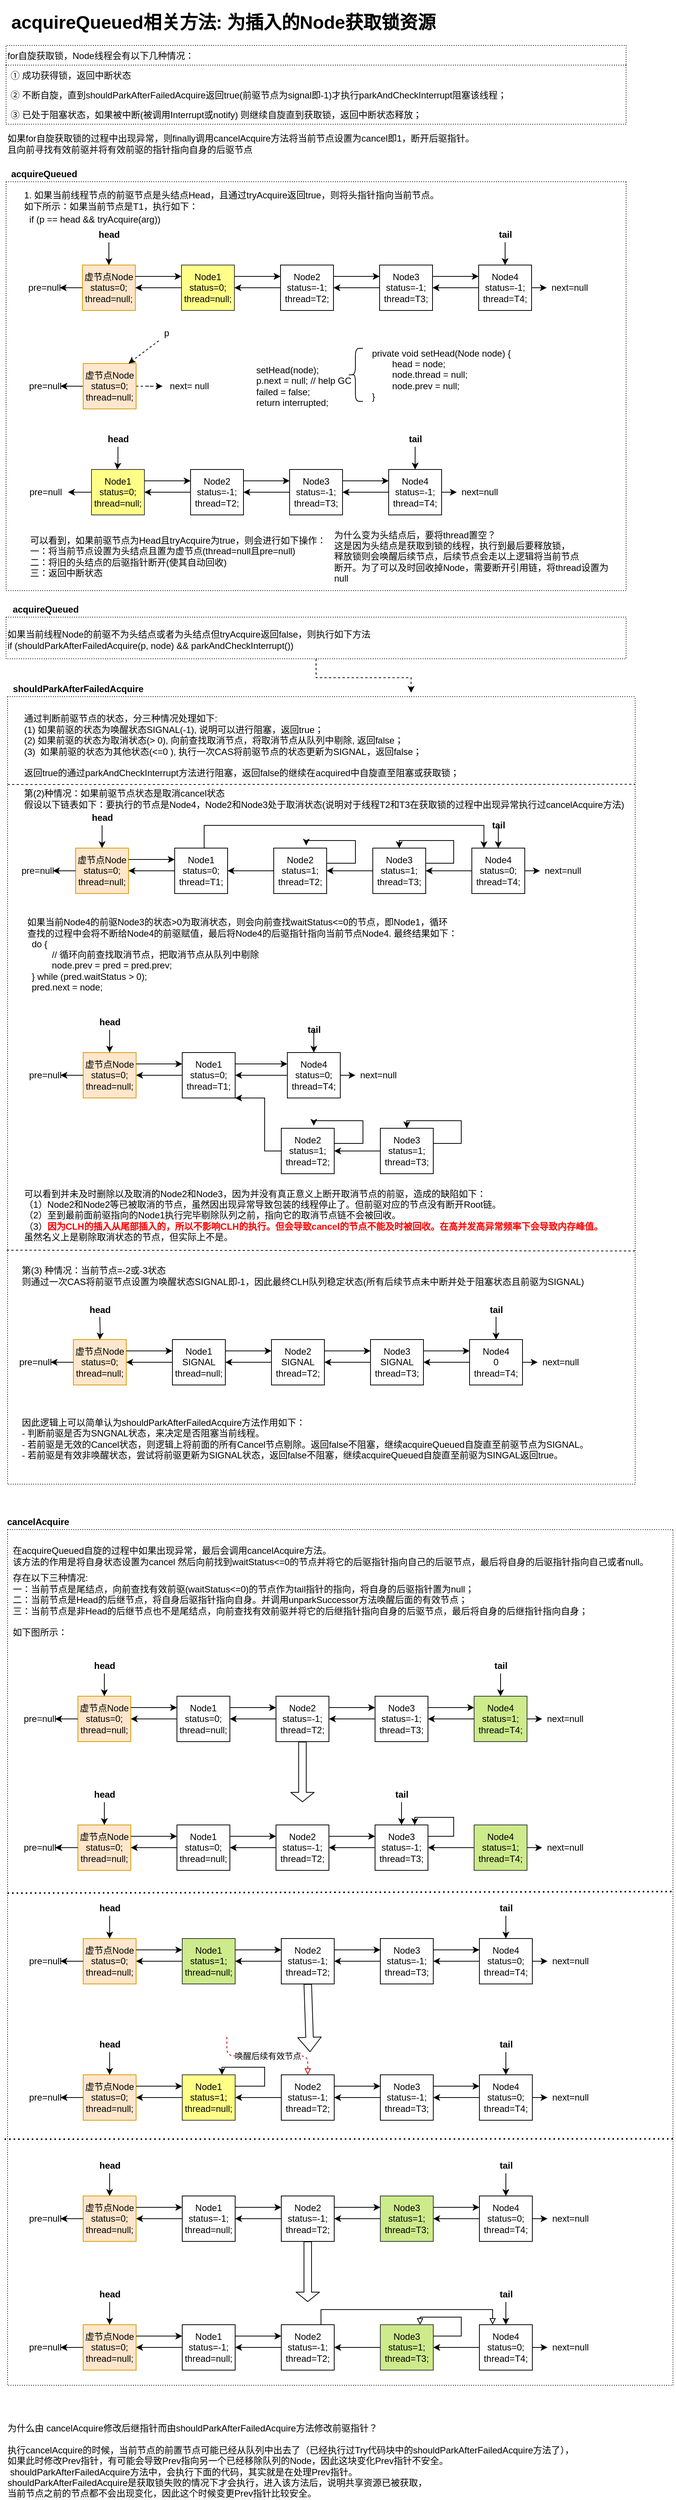 <mxfile version="14.9.6" type="device"><diagram id="NMfxN3_c03K06xinMI27" name="第 1 页"><mxGraphModel dx="1017" dy="2066" grid="1" gridSize="10" guides="1" tooltips="1" connect="1" arrows="1" fold="1" page="1" pageScale="1" pageWidth="827" pageHeight="1169" math="0" shadow="0"><root><mxCell id="0"/><mxCell id="1" parent="0"/><mxCell id="AJTatEr2HlU4vGP2lci6-1" value="&lt;h1&gt;acquireQueued相关方法: 为插入的Node获取锁资源&lt;/h1&gt;&lt;div&gt;&lt;br&gt;&lt;/div&gt;&lt;p&gt;&lt;br&gt;&lt;/p&gt;" style="text;html=1;strokeColor=none;fillColor=none;spacing=5;spacingTop=-20;whiteSpace=wrap;overflow=hidden;rounded=0;" parent="1" vertex="1"><mxGeometry x="100" y="-70" width="680" height="50" as="geometry"/></mxCell><mxCell id="Tc_AuXDllxKMlDw42ZCV-33" value="1. 如果当前线程节点的前驱节点是头结点Head，且通过tryAcquire返回true，则将头指针指向当前节点。&lt;br&gt;&lt;div&gt;&lt;span&gt;如下所示：如果当前节点是T1，执行如下：&lt;/span&gt;&lt;/div&gt;" style="text;html=1;align=left;verticalAlign=middle;resizable=0;points=[];autosize=1;strokeColor=none;" vertex="1" parent="1"><mxGeometry x="120" y="170" width="560" height="30" as="geometry"/></mxCell><mxCell id="Tc_AuXDllxKMlDw42ZCV-36" value="if (p == head &amp;amp;&amp;amp; tryAcquire(arg))" style="text;html=1;align=center;verticalAlign=middle;resizable=0;points=[];autosize=1;strokeColor=none;" vertex="1" parent="1"><mxGeometry x="120" y="200" width="190" height="20" as="geometry"/></mxCell><mxCell id="Tc_AuXDllxKMlDw42ZCV-37" style="edgeStyle=orthogonalEdgeStyle;curved=0;rounded=1;sketch=0;orthogonalLoop=1;jettySize=auto;html=1;" edge="1" source="Tc_AuXDllxKMlDw42ZCV-38" target="Tc_AuXDllxKMlDw42ZCV-43" parent="1"><mxGeometry relative="1" as="geometry"><mxPoint x="121" y="500" as="targetPoint"/></mxGeometry></mxCell><mxCell id="Tc_AuXDllxKMlDw42ZCV-63" style="edgeStyle=orthogonalEdgeStyle;rounded=0;orthogonalLoop=1;jettySize=auto;html=1;exitX=1;exitY=0.5;exitDx=0;exitDy=0;dashed=1;strokeColor=#000000;" edge="1" parent="1" source="Tc_AuXDllxKMlDw42ZCV-38" target="Tc_AuXDllxKMlDw42ZCV-62"><mxGeometry relative="1" as="geometry"/></mxCell><mxCell id="Tc_AuXDllxKMlDw42ZCV-38" value="虚节点Node&lt;br&gt;status=0;&lt;br&gt;thread=null;" style="rounded=0;whiteSpace=wrap;html=1;sketch=0;fillColor=#ffe6cc;strokeColor=#d79b00;" vertex="1" parent="1"><mxGeometry x="200" y="400" width="70" height="60" as="geometry"/></mxCell><mxCell id="Tc_AuXDllxKMlDw42ZCV-39" value="" style="edgeStyle=orthogonalEdgeStyle;curved=0;rounded=1;sketch=0;orthogonalLoop=1;jettySize=auto;html=1;" edge="1" source="Tc_AuXDllxKMlDw42ZCV-40" parent="1"><mxGeometry relative="1" as="geometry"><mxPoint x="245" y="540" as="targetPoint"/></mxGeometry></mxCell><mxCell id="Tc_AuXDllxKMlDw42ZCV-40" value="&lt;b&gt;head&lt;/b&gt;" style="text;html=1;align=center;verticalAlign=middle;resizable=0;points=[];autosize=1;strokeColor=none;" vertex="1" parent="1"><mxGeometry x="226" y="490" width="40" height="20" as="geometry"/></mxCell><mxCell id="Tc_AuXDllxKMlDw42ZCV-41" style="edgeStyle=orthogonalEdgeStyle;curved=0;rounded=1;sketch=0;orthogonalLoop=1;jettySize=auto;html=1;entryX=0.5;entryY=0;entryDx=0;entryDy=0;" edge="1" target="Tc_AuXDllxKMlDw42ZCV-46" parent="1"><mxGeometry relative="1" as="geometry"><mxPoint x="639" y="510" as="sourcePoint"/></mxGeometry></mxCell><mxCell id="Tc_AuXDllxKMlDw42ZCV-42" value="&lt;b&gt;tail&lt;/b&gt;" style="text;html=1;align=center;verticalAlign=middle;resizable=0;points=[];autosize=1;strokeColor=none;" vertex="1" parent="1"><mxGeometry x="624" y="490" width="30" height="20" as="geometry"/></mxCell><mxCell id="Tc_AuXDllxKMlDw42ZCV-43" value="pre=null" style="text;html=1;strokeColor=none;fillColor=none;align=center;verticalAlign=middle;whiteSpace=wrap;rounded=0;sketch=0;" vertex="1" parent="1"><mxGeometry x="130" y="420" width="40" height="20" as="geometry"/></mxCell><mxCell id="Tc_AuXDllxKMlDw42ZCV-44" value="" style="edgeStyle=orthogonalEdgeStyle;curved=0;rounded=1;sketch=0;orthogonalLoop=1;jettySize=auto;html=1;" edge="1" source="Tc_AuXDllxKMlDw42ZCV-46" target="Tc_AuXDllxKMlDw42ZCV-47" parent="1"><mxGeometry relative="1" as="geometry"/></mxCell><mxCell id="Tc_AuXDllxKMlDw42ZCV-45" style="edgeStyle=orthogonalEdgeStyle;curved=0;rounded=1;sketch=0;orthogonalLoop=1;jettySize=auto;html=1;" edge="1" source="Tc_AuXDllxKMlDw42ZCV-46" parent="1"><mxGeometry relative="1" as="geometry"><mxPoint x="543" y="570" as="targetPoint"/></mxGeometry></mxCell><mxCell id="Tc_AuXDllxKMlDw42ZCV-46" value="Node4&lt;br&gt;status=-1;&lt;br&gt;thread=T4;" style="rounded=0;whiteSpace=wrap;html=1;sketch=0;" vertex="1" parent="1"><mxGeometry x="604" y="540" width="70" height="60" as="geometry"/></mxCell><mxCell id="Tc_AuXDllxKMlDw42ZCV-47" value="next=null" style="text;html=1;align=center;verticalAlign=middle;resizable=0;points=[];autosize=1;strokeColor=none;" vertex="1" parent="1"><mxGeometry x="694" y="560" width="60" height="20" as="geometry"/></mxCell><mxCell id="Tc_AuXDllxKMlDw42ZCV-48" value="" style="endArrow=classic;html=1;entryX=0;entryY=0.25;entryDx=0;entryDy=0;exitX=1;exitY=0.25;exitDx=0;exitDy=0;" edge="1" target="Tc_AuXDllxKMlDw42ZCV-46" parent="1"><mxGeometry width="50" height="50" relative="1" as="geometry"><mxPoint x="543" y="555" as="sourcePoint"/><mxPoint x="564" y="580" as="targetPoint"/></mxGeometry></mxCell><mxCell id="Tc_AuXDllxKMlDw42ZCV-49" style="edgeStyle=orthogonalEdgeStyle;curved=0;rounded=1;sketch=0;orthogonalLoop=1;jettySize=auto;html=1;" edge="1" source="Tc_AuXDllxKMlDw42ZCV-50" parent="1" target="Tc_AuXDllxKMlDw42ZCV-64"><mxGeometry relative="1" as="geometry"><mxPoint x="150" y="570" as="targetPoint"/></mxGeometry></mxCell><mxCell id="Tc_AuXDllxKMlDw42ZCV-50" value="Node1&lt;br&gt;status=0;&lt;br&gt;thread=null;" style="rounded=0;whiteSpace=wrap;html=1;sketch=0;fillColor=#ffff88;strokeColor=#36393d;" vertex="1" parent="1"><mxGeometry x="211" y="540" width="70" height="60" as="geometry"/></mxCell><mxCell id="Tc_AuXDllxKMlDw42ZCV-52" style="edgeStyle=orthogonalEdgeStyle;curved=0;rounded=1;sketch=0;orthogonalLoop=1;jettySize=auto;html=1;" edge="1" source="Tc_AuXDllxKMlDw42ZCV-53" parent="1"><mxGeometry relative="1" as="geometry"><mxPoint x="281" y="570" as="targetPoint"/></mxGeometry></mxCell><mxCell id="Tc_AuXDllxKMlDw42ZCV-53" value="Node2&lt;br&gt;status=-1;&lt;br&gt;thread=T2;" style="rounded=0;whiteSpace=wrap;html=1;sketch=0;" vertex="1" parent="1"><mxGeometry x="342" y="540" width="70" height="60" as="geometry"/></mxCell><mxCell id="Tc_AuXDllxKMlDw42ZCV-54" value="" style="endArrow=classic;html=1;entryX=0;entryY=0.25;entryDx=0;entryDy=0;exitX=1;exitY=0.25;exitDx=0;exitDy=0;" edge="1" target="Tc_AuXDllxKMlDw42ZCV-53" parent="1"><mxGeometry width="50" height="50" relative="1" as="geometry"><mxPoint x="281" y="555" as="sourcePoint"/><mxPoint x="302" y="580" as="targetPoint"/></mxGeometry></mxCell><mxCell id="Tc_AuXDllxKMlDw42ZCV-55" style="edgeStyle=orthogonalEdgeStyle;curved=0;rounded=1;sketch=0;orthogonalLoop=1;jettySize=auto;html=1;" edge="1" source="Tc_AuXDllxKMlDw42ZCV-56" parent="1"><mxGeometry relative="1" as="geometry"><mxPoint x="412" y="570" as="targetPoint"/></mxGeometry></mxCell><mxCell id="Tc_AuXDllxKMlDw42ZCV-56" value="Node3&lt;br&gt;status=-1;&lt;br&gt;thread=T3;" style="rounded=0;whiteSpace=wrap;html=1;sketch=0;" vertex="1" parent="1"><mxGeometry x="473" y="540" width="70" height="60" as="geometry"/></mxCell><mxCell id="Tc_AuXDllxKMlDw42ZCV-57" value="" style="endArrow=classic;html=1;entryX=0;entryY=0.25;entryDx=0;entryDy=0;exitX=1;exitY=0.25;exitDx=0;exitDy=0;" edge="1" target="Tc_AuXDllxKMlDw42ZCV-56" parent="1"><mxGeometry width="50" height="50" relative="1" as="geometry"><mxPoint x="412" y="555" as="sourcePoint"/><mxPoint x="433" y="580" as="targetPoint"/></mxGeometry></mxCell><mxCell id="Tc_AuXDllxKMlDw42ZCV-58" value="" style="endArrow=classic;html=1;strokeColor=#000000;dashed=1;" edge="1" parent="1"><mxGeometry width="50" height="50" relative="1" as="geometry"><mxPoint x="300" y="370" as="sourcePoint"/><mxPoint x="260" y="400" as="targetPoint"/></mxGeometry></mxCell><mxCell id="Tc_AuXDllxKMlDw42ZCV-59" value="p" style="text;html=1;align=center;verticalAlign=middle;resizable=0;points=[];autosize=1;strokeColor=none;" vertex="1" parent="1"><mxGeometry x="300" y="350" width="20" height="20" as="geometry"/></mxCell><mxCell id="Tc_AuXDllxKMlDw42ZCV-62" value="next= null" style="text;html=1;align=center;verticalAlign=middle;resizable=0;points=[];autosize=1;strokeColor=none;" vertex="1" parent="1"><mxGeometry x="305" y="420" width="70" height="20" as="geometry"/></mxCell><mxCell id="Tc_AuXDllxKMlDw42ZCV-64" value="pre=null" style="text;html=1;align=center;verticalAlign=middle;resizable=0;points=[];autosize=1;strokeColor=none;" vertex="1" parent="1"><mxGeometry x="120" y="560" width="60" height="20" as="geometry"/></mxCell><mxCell id="Tc_AuXDllxKMlDw42ZCV-70" value="&lt;div&gt;setHead(node);&lt;/div&gt;&lt;div&gt;p.next = null; // help GC&lt;/div&gt;&lt;div&gt;failed = false;&lt;/div&gt;&lt;div&gt;return interrupted;&lt;/div&gt;" style="text;html=1;align=left;verticalAlign=middle;resizable=0;points=[];autosize=1;strokeColor=none;" vertex="1" parent="1"><mxGeometry x="427" y="400" width="140" height="60" as="geometry"/></mxCell><mxCell id="Tc_AuXDllxKMlDw42ZCV-71" value="" style="shape=curlyBracket;whiteSpace=wrap;html=1;rounded=1;size=0.5;" vertex="1" parent="1"><mxGeometry x="550" y="380" width="20" height="70" as="geometry"/></mxCell><mxCell id="Tc_AuXDllxKMlDw42ZCV-72" value="&lt;div&gt;private void setHead(Node node) {&lt;/div&gt;&lt;div&gt;&lt;span&gt;&#9;&lt;/span&gt;&lt;span style=&quot;white-space: pre&quot;&gt;&#9;&lt;/span&gt;head = node;&lt;/div&gt;&lt;div&gt;&lt;span&gt;&#9;&lt;/span&gt;&lt;span style=&quot;white-space: pre&quot;&gt;&#9;&lt;/span&gt;node.thread = null;&lt;/div&gt;&lt;div&gt;&lt;span&gt;&#9;&lt;/span&gt;&lt;span style=&quot;white-space: pre&quot;&gt;&#9;&lt;/span&gt;node.prev = null;&lt;/div&gt;&lt;div&gt;}&lt;/div&gt;" style="text;html=1;align=left;verticalAlign=middle;resizable=0;points=[];autosize=1;strokeColor=none;" vertex="1" parent="1"><mxGeometry x="580" y="380" width="200" height="70" as="geometry"/></mxCell><mxCell id="Tc_AuXDllxKMlDw42ZCV-73" value="&lt;div style=&quot;text-align: left&quot;&gt;&lt;span&gt;可以看到，如果前驱节点为Head且tryAcquire为true，则会进行如下操作：&lt;/span&gt;&lt;/div&gt;&lt;div style=&quot;text-align: left&quot;&gt;&lt;span&gt;一：将当前节点设置为头结点且置为虚节点(thread=null且pre=null)&lt;/span&gt;&lt;/div&gt;&lt;div style=&quot;text-align: left&quot;&gt;&lt;span&gt;二：将旧的头结点的后驱指针断开(使其自动回收)&lt;/span&gt;&lt;/div&gt;&lt;div style=&quot;text-align: left&quot;&gt;&lt;span&gt;三：返回中断状态&lt;/span&gt;&lt;/div&gt;" style="text;html=1;align=center;verticalAlign=middle;resizable=0;points=[];autosize=1;strokeColor=none;" vertex="1" parent="1"><mxGeometry x="120" y="625" width="410" height="60" as="geometry"/></mxCell><mxCell id="Tc_AuXDllxKMlDw42ZCV-74" value="为什么变为头结点后，要将thread置空？&lt;br&gt;这是因为头结点是获取到锁的线程，执行到最后要释放锁，&lt;br&gt;释放锁则会唤醒后续节点，后续节点会走以上逻辑将当前节点&lt;br&gt;断开。为了可以及时回收掉Node，需要断开引用链，将thread设置为&lt;br&gt;null" style="text;html=1;align=left;verticalAlign=middle;resizable=0;points=[];autosize=1;strokeColor=none;" vertex="1" parent="1"><mxGeometry x="530" y="620" width="380" height="70" as="geometry"/></mxCell><mxCell id="Tc_AuXDllxKMlDw42ZCV-75" value="" style="swimlane;startSize=0;dashed=1;dashPattern=1 2;" vertex="1" parent="1"><mxGeometry x="98" y="160" width="820" height="540" as="geometry"><mxRectangle x="100" y="100" width="50" height="40" as="alternateBounds"/></mxGeometry></mxCell><mxCell id="Tc_AuXDllxKMlDw42ZCV-149" style="edgeStyle=orthogonalEdgeStyle;curved=0;rounded=1;sketch=0;orthogonalLoop=1;jettySize=auto;html=1;entryX=0.5;entryY=0;entryDx=0;entryDy=0;" edge="1" target="Tc_AuXDllxKMlDw42ZCV-153" parent="Tc_AuXDllxKMlDw42ZCV-75"><mxGeometry relative="1" as="geometry"><mxPoint x="660" y="80" as="sourcePoint"/></mxGeometry></mxCell><mxCell id="Tc_AuXDllxKMlDw42ZCV-150" value="&lt;b&gt;tail&lt;/b&gt;" style="text;html=1;align=center;verticalAlign=middle;resizable=0;points=[];autosize=1;strokeColor=none;" vertex="1" parent="Tc_AuXDllxKMlDw42ZCV-75"><mxGeometry x="645" y="60" width="30" height="20" as="geometry"/></mxCell><mxCell id="Tc_AuXDllxKMlDw42ZCV-151" value="" style="edgeStyle=orthogonalEdgeStyle;curved=0;rounded=1;sketch=0;orthogonalLoop=1;jettySize=auto;html=1;" edge="1" source="Tc_AuXDllxKMlDw42ZCV-153" target="Tc_AuXDllxKMlDw42ZCV-154" parent="Tc_AuXDllxKMlDw42ZCV-75"><mxGeometry relative="1" as="geometry"/></mxCell><mxCell id="Tc_AuXDllxKMlDw42ZCV-152" style="edgeStyle=orthogonalEdgeStyle;curved=0;rounded=1;sketch=0;orthogonalLoop=1;jettySize=auto;html=1;" edge="1" source="Tc_AuXDllxKMlDw42ZCV-153" parent="Tc_AuXDllxKMlDw42ZCV-75"><mxGeometry relative="1" as="geometry"><mxPoint x="564" y="140" as="targetPoint"/></mxGeometry></mxCell><mxCell id="Tc_AuXDllxKMlDw42ZCV-153" value="Node4&lt;br&gt;status=-1;&lt;br&gt;thread=T4;" style="rounded=0;whiteSpace=wrap;html=1;sketch=0;" vertex="1" parent="Tc_AuXDllxKMlDw42ZCV-75"><mxGeometry x="625" y="110" width="70" height="60" as="geometry"/></mxCell><mxCell id="Tc_AuXDllxKMlDw42ZCV-154" value="next=null" style="text;html=1;align=center;verticalAlign=middle;resizable=0;points=[];autosize=1;strokeColor=none;" vertex="1" parent="Tc_AuXDllxKMlDw42ZCV-75"><mxGeometry x="715" y="130" width="60" height="20" as="geometry"/></mxCell><mxCell id="Tc_AuXDllxKMlDw42ZCV-155" value="" style="endArrow=classic;html=1;entryX=0;entryY=0.25;entryDx=0;entryDy=0;exitX=1;exitY=0.25;exitDx=0;exitDy=0;" edge="1" target="Tc_AuXDllxKMlDw42ZCV-153" parent="Tc_AuXDllxKMlDw42ZCV-75"><mxGeometry width="50" height="50" relative="1" as="geometry"><mxPoint x="564" y="125" as="sourcePoint"/><mxPoint x="585" y="150" as="targetPoint"/></mxGeometry></mxCell><mxCell id="Tc_AuXDllxKMlDw42ZCV-157" value="Node1&lt;br&gt;status=0;&lt;br&gt;thread=null;" style="rounded=0;whiteSpace=wrap;html=1;sketch=0;fillColor=#ffff88;strokeColor=#36393d;" vertex="1" parent="Tc_AuXDllxKMlDw42ZCV-75"><mxGeometry x="232" y="110" width="70" height="60" as="geometry"/></mxCell><mxCell id="Tc_AuXDllxKMlDw42ZCV-158" style="edgeStyle=orthogonalEdgeStyle;curved=0;rounded=1;sketch=0;orthogonalLoop=1;jettySize=auto;html=1;" edge="1" source="Tc_AuXDllxKMlDw42ZCV-159" parent="Tc_AuXDllxKMlDw42ZCV-75"><mxGeometry relative="1" as="geometry"><mxPoint x="302" y="140" as="targetPoint"/></mxGeometry></mxCell><mxCell id="Tc_AuXDllxKMlDw42ZCV-159" value="Node2&lt;br&gt;status=-1;&lt;br&gt;thread=T2;" style="rounded=0;whiteSpace=wrap;html=1;sketch=0;" vertex="1" parent="Tc_AuXDllxKMlDw42ZCV-75"><mxGeometry x="363" y="110" width="70" height="60" as="geometry"/></mxCell><mxCell id="Tc_AuXDllxKMlDw42ZCV-160" value="" style="endArrow=classic;html=1;entryX=0;entryY=0.25;entryDx=0;entryDy=0;exitX=1;exitY=0.25;exitDx=0;exitDy=0;" edge="1" target="Tc_AuXDllxKMlDw42ZCV-159" parent="Tc_AuXDllxKMlDw42ZCV-75"><mxGeometry width="50" height="50" relative="1" as="geometry"><mxPoint x="302" y="125" as="sourcePoint"/><mxPoint x="323" y="150" as="targetPoint"/></mxGeometry></mxCell><mxCell id="Tc_AuXDllxKMlDw42ZCV-161" style="edgeStyle=orthogonalEdgeStyle;curved=0;rounded=1;sketch=0;orthogonalLoop=1;jettySize=auto;html=1;" edge="1" source="Tc_AuXDllxKMlDw42ZCV-162" parent="Tc_AuXDllxKMlDw42ZCV-75"><mxGeometry relative="1" as="geometry"><mxPoint x="433" y="140" as="targetPoint"/></mxGeometry></mxCell><mxCell id="Tc_AuXDllxKMlDw42ZCV-162" value="Node3&lt;br&gt;status=-1;&lt;br&gt;thread=T3;" style="rounded=0;whiteSpace=wrap;html=1;sketch=0;" vertex="1" parent="Tc_AuXDllxKMlDw42ZCV-75"><mxGeometry x="494" y="110" width="70" height="60" as="geometry"/></mxCell><mxCell id="Tc_AuXDllxKMlDw42ZCV-163" value="" style="endArrow=classic;html=1;entryX=0;entryY=0.25;entryDx=0;entryDy=0;exitX=1;exitY=0.25;exitDx=0;exitDy=0;" edge="1" target="Tc_AuXDllxKMlDw42ZCV-162" parent="Tc_AuXDllxKMlDw42ZCV-75"><mxGeometry width="50" height="50" relative="1" as="geometry"><mxPoint x="433" y="125" as="sourcePoint"/><mxPoint x="454" y="150" as="targetPoint"/></mxGeometry></mxCell><mxCell id="Tc_AuXDllxKMlDw42ZCV-165" value="虚节点Node&lt;br&gt;status=0;&lt;br&gt;thread=null;" style="rounded=0;whiteSpace=wrap;html=1;sketch=0;fillColor=#ffe6cc;strokeColor=#d79b00;" vertex="1" parent="Tc_AuXDllxKMlDw42ZCV-75"><mxGeometry x="101" y="110" width="70" height="60" as="geometry"/></mxCell><mxCell id="Tc_AuXDllxKMlDw42ZCV-166" value="" style="edgeStyle=orthogonalEdgeStyle;curved=0;rounded=1;sketch=0;orthogonalLoop=1;jettySize=auto;html=1;" edge="1" source="Tc_AuXDllxKMlDw42ZCV-167" target="Tc_AuXDllxKMlDw42ZCV-165" parent="Tc_AuXDllxKMlDw42ZCV-75"><mxGeometry relative="1" as="geometry"/></mxCell><mxCell id="Tc_AuXDllxKMlDw42ZCV-167" value="&lt;b&gt;head&lt;/b&gt;" style="text;html=1;align=center;verticalAlign=middle;resizable=0;points=[];autosize=1;strokeColor=none;" vertex="1" parent="Tc_AuXDllxKMlDw42ZCV-75"><mxGeometry x="116" y="60" width="40" height="20" as="geometry"/></mxCell><mxCell id="Tc_AuXDllxKMlDw42ZCV-168" value="pre=null" style="text;html=1;strokeColor=none;fillColor=none;align=center;verticalAlign=middle;whiteSpace=wrap;rounded=0;sketch=0;" vertex="1" parent="Tc_AuXDllxKMlDw42ZCV-75"><mxGeometry x="31" y="130" width="40" height="20" as="geometry"/></mxCell><mxCell id="Tc_AuXDllxKMlDw42ZCV-169" style="edgeStyle=orthogonalEdgeStyle;curved=0;rounded=1;sketch=0;orthogonalLoop=1;jettySize=auto;html=1;" edge="1" source="Tc_AuXDllxKMlDw42ZCV-165" target="Tc_AuXDllxKMlDw42ZCV-168" parent="Tc_AuXDllxKMlDw42ZCV-75"><mxGeometry relative="1" as="geometry"><mxPoint x="-78" y="-630" as="targetPoint"/></mxGeometry></mxCell><mxCell id="Tc_AuXDllxKMlDw42ZCV-170" style="edgeStyle=orthogonalEdgeStyle;curved=0;rounded=1;sketch=0;orthogonalLoop=1;jettySize=auto;html=1;" edge="1" parent="Tc_AuXDllxKMlDw42ZCV-75"><mxGeometry relative="1" as="geometry"><mxPoint x="232" y="140" as="sourcePoint"/><mxPoint x="171" y="140" as="targetPoint"/></mxGeometry></mxCell><mxCell id="Tc_AuXDllxKMlDw42ZCV-171" value="" style="endArrow=classic;html=1;entryX=0;entryY=0.25;entryDx=0;entryDy=0;exitX=1;exitY=0.25;exitDx=0;exitDy=0;" edge="1" parent="Tc_AuXDllxKMlDw42ZCV-75"><mxGeometry width="50" height="50" relative="1" as="geometry"><mxPoint x="171" y="125" as="sourcePoint"/><mxPoint x="232" y="125" as="targetPoint"/></mxGeometry></mxCell><mxCell id="Tc_AuXDllxKMlDw42ZCV-77" value="for自旋获取锁，Node线程会有以下几种情况：" style="swimlane;fontStyle=0;childLayout=stackLayout;horizontal=1;startSize=26;horizontalStack=0;resizeParent=1;resizeParentMax=0;resizeLast=0;collapsible=1;marginBottom=0;dashed=1;dashPattern=1 2;align=left;" vertex="1" parent="1"><mxGeometry x="98" y="-20" width="820" height="104" as="geometry"/></mxCell><mxCell id="Tc_AuXDllxKMlDw42ZCV-78" value="① 成功获得锁，返回中断状态" style="text;strokeColor=none;fillColor=none;align=left;verticalAlign=top;spacingLeft=4;spacingRight=4;overflow=hidden;rotatable=0;points=[[0,0.5],[1,0.5]];portConstraint=eastwest;" vertex="1" parent="Tc_AuXDllxKMlDw42ZCV-77"><mxGeometry y="26" width="820" height="26" as="geometry"/></mxCell><mxCell id="Tc_AuXDllxKMlDw42ZCV-79" value="② 不断自旋，直到shouldParkAfterFailedAcquire返回true(前驱节点为signal即-1)才执行parkAndCheckInterrupt阻塞该线程；" style="text;strokeColor=none;fillColor=none;align=left;verticalAlign=top;spacingLeft=4;spacingRight=4;overflow=hidden;rotatable=0;points=[[0,0.5],[1,0.5]];portConstraint=eastwest;" vertex="1" parent="Tc_AuXDllxKMlDw42ZCV-77"><mxGeometry y="52" width="820" height="26" as="geometry"/></mxCell><mxCell id="Tc_AuXDllxKMlDw42ZCV-80" value="③ 已处于阻塞状态，如果被中断(被调用Interrupt或notify) 则继续自旋直到获取锁，返回中断状态释放；&#10;" style="text;strokeColor=none;fillColor=none;align=left;verticalAlign=top;spacingLeft=4;spacingRight=4;overflow=hidden;rotatable=0;points=[[0,0.5],[1,0.5]];portConstraint=eastwest;" vertex="1" parent="Tc_AuXDllxKMlDw42ZCV-77"><mxGeometry y="78" width="820" height="26" as="geometry"/></mxCell><mxCell id="Tc_AuXDllxKMlDw42ZCV-81" value="如果for自旋获取锁的过程中出现异常，则finally调用cancelAcquire方法将当前节点设置为cancel即1，断开后驱指针。&lt;br&gt;且向前寻找有效前驱并将有效前驱的指针指向自身的后驱节点" style="text;html=1;align=left;verticalAlign=middle;resizable=0;points=[];autosize=1;strokeColor=none;" vertex="1" parent="1"><mxGeometry x="98" y="95" width="630" height="30" as="geometry"/></mxCell><mxCell id="Tc_AuXDllxKMlDw42ZCV-82" value="&lt;b&gt;acquireQueued&lt;/b&gt;" style="text;html=1;align=center;verticalAlign=middle;resizable=0;points=[];autosize=1;strokeColor=none;" vertex="1" parent="1"><mxGeometry x="98" y="140" width="100" height="20" as="geometry"/></mxCell><mxCell id="Tc_AuXDllxKMlDw42ZCV-83" value="如果当前线程Node的前驱不为头结点或者为头结点但tryAcquire返回false，则执行如下方法&lt;br&gt;if (shouldParkAfterFailedAcquire(p, node) &amp;amp;&amp;amp; parkAndCheckInterrupt())" style="text;html=1;align=left;verticalAlign=middle;resizable=0;points=[];autosize=1;strokeColor=none;" vertex="1" parent="1"><mxGeometry x="98" y="750" width="500" height="30" as="geometry"/></mxCell><mxCell id="Tc_AuXDllxKMlDw42ZCV-89" style="edgeStyle=orthogonalEdgeStyle;rounded=0;orthogonalLoop=1;jettySize=auto;html=1;entryX=0.643;entryY=-0.005;entryDx=0;entryDy=0;entryPerimeter=0;dashed=1;strokeColor=#000000;" edge="1" parent="1" source="Tc_AuXDllxKMlDw42ZCV-84" target="Tc_AuXDllxKMlDw42ZCV-86"><mxGeometry relative="1" as="geometry"/></mxCell><mxCell id="Tc_AuXDllxKMlDw42ZCV-84" value="" style="swimlane;startSize=0;dashed=1;dashPattern=1 2;align=left;" vertex="1" parent="1"><mxGeometry x="98" y="735" width="820" height="55" as="geometry"/></mxCell><mxCell id="Tc_AuXDllxKMlDw42ZCV-85" value="&lt;b&gt;acquireQueued&lt;/b&gt;" style="text;html=1;align=center;verticalAlign=middle;resizable=0;points=[];autosize=1;strokeColor=none;" vertex="1" parent="1"><mxGeometry x="100" y="715" width="100" height="20" as="geometry"/></mxCell><mxCell id="Tc_AuXDllxKMlDw42ZCV-86" value="" style="swimlane;startSize=0;dashed=1;dashPattern=1 2;align=left;" vertex="1" parent="1"><mxGeometry x="100" y="840" width="830" height="1040" as="geometry"/></mxCell><mxCell id="Tc_AuXDllxKMlDw42ZCV-90" value="通过判断前驱节点的状态，分三种情况处理如下:&lt;br&gt;(1) 如果前驱的状态为唤醒状态SIGNAL(-1), 说明可以进行阻塞，返回true；&lt;br&gt;(2) 如果前驱的状态为取消状态(&amp;gt; 0), 向前查找取消节点，将取消节点从队列中剔除, 返回false；&lt;br&gt;(3)&amp;nbsp; 如果前驱的状态为其他状态(&amp;lt;=0 ), 执行一次CAS将前驱节点的状态更新为SIGNAL，返回false；&lt;br&gt;&lt;br&gt;返回true的通过parkAndCheckInterrupt方法进行阻塞，返回false的继续在acquired中自旋直至阻塞或获取锁；" style="text;html=1;align=left;verticalAlign=middle;resizable=0;points=[];autosize=1;strokeColor=none;" vertex="1" parent="Tc_AuXDllxKMlDw42ZCV-86"><mxGeometry x="20" y="20" width="590" height="90" as="geometry"/></mxCell><mxCell id="Tc_AuXDllxKMlDw42ZCV-2" value="虚节点Node&lt;br&gt;status=0;&lt;br&gt;thread=null;" style="rounded=0;whiteSpace=wrap;html=1;sketch=0;fillColor=#ffe6cc;strokeColor=#d79b00;" vertex="1" parent="Tc_AuXDllxKMlDw42ZCV-86"><mxGeometry x="90" y="200" width="70" height="60" as="geometry"/></mxCell><mxCell id="Tc_AuXDllxKMlDw42ZCV-3" value="" style="edgeStyle=orthogonalEdgeStyle;curved=0;rounded=1;sketch=0;orthogonalLoop=1;jettySize=auto;html=1;" edge="1" parent="Tc_AuXDllxKMlDw42ZCV-86" source="Tc_AuXDllxKMlDw42ZCV-4" target="Tc_AuXDllxKMlDw42ZCV-2"><mxGeometry relative="1" as="geometry"/></mxCell><mxCell id="Tc_AuXDllxKMlDw42ZCV-4" value="&lt;b&gt;head&lt;/b&gt;" style="text;html=1;align=center;verticalAlign=middle;resizable=0;points=[];autosize=1;strokeColor=none;" vertex="1" parent="Tc_AuXDllxKMlDw42ZCV-86"><mxGeometry x="105" y="150" width="40" height="20" as="geometry"/></mxCell><mxCell id="Tc_AuXDllxKMlDw42ZCV-5" style="edgeStyle=orthogonalEdgeStyle;curved=0;rounded=1;sketch=0;orthogonalLoop=1;jettySize=auto;html=1;entryX=0.5;entryY=0;entryDx=0;entryDy=0;" edge="1" parent="Tc_AuXDllxKMlDw42ZCV-86" target="Tc_AuXDllxKMlDw42ZCV-10"><mxGeometry relative="1" as="geometry"><mxPoint x="649" y="170" as="sourcePoint"/></mxGeometry></mxCell><mxCell id="Tc_AuXDllxKMlDw42ZCV-6" value="&lt;b&gt;tail&lt;/b&gt;" style="text;html=1;align=center;verticalAlign=middle;resizable=0;points=[];autosize=1;strokeColor=none;" vertex="1" parent="Tc_AuXDllxKMlDw42ZCV-86"><mxGeometry x="634" y="160" width="30" height="20" as="geometry"/></mxCell><mxCell id="Tc_AuXDllxKMlDw42ZCV-7" value="pre=null" style="text;html=1;strokeColor=none;fillColor=none;align=center;verticalAlign=middle;whiteSpace=wrap;rounded=0;sketch=0;" vertex="1" parent="Tc_AuXDllxKMlDw42ZCV-86"><mxGeometry x="20" y="220" width="40" height="20" as="geometry"/></mxCell><mxCell id="Tc_AuXDllxKMlDw42ZCV-1" style="edgeStyle=orthogonalEdgeStyle;curved=0;rounded=1;sketch=0;orthogonalLoop=1;jettySize=auto;html=1;" edge="1" parent="Tc_AuXDllxKMlDw42ZCV-86" source="Tc_AuXDllxKMlDw42ZCV-2" target="Tc_AuXDllxKMlDw42ZCV-7"><mxGeometry relative="1" as="geometry"><mxPoint x="11" y="300" as="targetPoint"/></mxGeometry></mxCell><mxCell id="Tc_AuXDllxKMlDw42ZCV-9" style="edgeStyle=orthogonalEdgeStyle;curved=0;rounded=1;sketch=0;orthogonalLoop=1;jettySize=auto;html=1;" edge="1" parent="Tc_AuXDllxKMlDw42ZCV-86" source="Tc_AuXDllxKMlDw42ZCV-10"><mxGeometry relative="1" as="geometry"><mxPoint x="553" y="230" as="targetPoint"/></mxGeometry></mxCell><mxCell id="Tc_AuXDllxKMlDw42ZCV-10" value="Node4&lt;br&gt;status=0;&lt;br&gt;thread=T4;" style="rounded=0;whiteSpace=wrap;html=1;sketch=0;" vertex="1" parent="Tc_AuXDllxKMlDw42ZCV-86"><mxGeometry x="614" y="200" width="70" height="60" as="geometry"/></mxCell><mxCell id="Tc_AuXDllxKMlDw42ZCV-11" value="next=null" style="text;html=1;align=center;verticalAlign=middle;resizable=0;points=[];autosize=1;strokeColor=none;" vertex="1" parent="Tc_AuXDllxKMlDw42ZCV-86"><mxGeometry x="704" y="220" width="60" height="20" as="geometry"/></mxCell><mxCell id="Tc_AuXDllxKMlDw42ZCV-8" value="" style="edgeStyle=orthogonalEdgeStyle;curved=0;rounded=1;sketch=0;orthogonalLoop=1;jettySize=auto;html=1;" edge="1" parent="Tc_AuXDllxKMlDw42ZCV-86" source="Tc_AuXDllxKMlDw42ZCV-10" target="Tc_AuXDllxKMlDw42ZCV-11"><mxGeometry relative="1" as="geometry"/></mxCell><mxCell id="Tc_AuXDllxKMlDw42ZCV-20" style="edgeStyle=orthogonalEdgeStyle;curved=0;rounded=1;sketch=0;orthogonalLoop=1;jettySize=auto;html=1;" edge="1" source="Tc_AuXDllxKMlDw42ZCV-21" parent="Tc_AuXDllxKMlDw42ZCV-86"><mxGeometry relative="1" as="geometry"><mxPoint x="160" y="230" as="targetPoint"/></mxGeometry></mxCell><mxCell id="Tc_AuXDllxKMlDw42ZCV-21" value="Node1&lt;br&gt;status=0;&lt;br&gt;thread=T1;" style="rounded=0;whiteSpace=wrap;html=1;sketch=0;" vertex="1" parent="Tc_AuXDllxKMlDw42ZCV-86"><mxGeometry x="221" y="200" width="70" height="60" as="geometry"/></mxCell><mxCell id="Tc_AuXDllxKMlDw42ZCV-22" value="" style="endArrow=classic;html=1;entryX=0;entryY=0.25;entryDx=0;entryDy=0;exitX=1;exitY=0.25;exitDx=0;exitDy=0;" edge="1" target="Tc_AuXDllxKMlDw42ZCV-21" parent="Tc_AuXDllxKMlDw42ZCV-86"><mxGeometry width="50" height="50" relative="1" as="geometry"><mxPoint x="160" y="215" as="sourcePoint"/><mxPoint x="181" y="240" as="targetPoint"/></mxGeometry></mxCell><mxCell id="Tc_AuXDllxKMlDw42ZCV-25" style="edgeStyle=orthogonalEdgeStyle;curved=0;rounded=1;sketch=0;orthogonalLoop=1;jettySize=auto;html=1;" edge="1" source="Tc_AuXDllxKMlDw42ZCV-26" parent="Tc_AuXDllxKMlDw42ZCV-86"><mxGeometry relative="1" as="geometry"><mxPoint x="291" y="230" as="targetPoint"/></mxGeometry></mxCell><mxCell id="Tc_AuXDllxKMlDw42ZCV-26" value="Node2&lt;br&gt;status=1;&lt;br&gt;thread=T2;" style="rounded=0;whiteSpace=wrap;html=1;sketch=0;" vertex="1" parent="Tc_AuXDllxKMlDw42ZCV-86"><mxGeometry x="352" y="200" width="70" height="60" as="geometry"/></mxCell><mxCell id="Tc_AuXDllxKMlDw42ZCV-30" style="edgeStyle=orthogonalEdgeStyle;curved=0;rounded=1;sketch=0;orthogonalLoop=1;jettySize=auto;html=1;" edge="1" source="Tc_AuXDllxKMlDw42ZCV-31" parent="Tc_AuXDllxKMlDw42ZCV-86"><mxGeometry relative="1" as="geometry"><mxPoint x="422" y="230" as="targetPoint"/></mxGeometry></mxCell><mxCell id="Tc_AuXDllxKMlDw42ZCV-31" value="Node3&lt;br&gt;status=1;&lt;br&gt;thread=T3;" style="rounded=0;whiteSpace=wrap;html=1;sketch=0;" vertex="1" parent="Tc_AuXDllxKMlDw42ZCV-86"><mxGeometry x="483" y="200" width="70" height="60" as="geometry"/></mxCell><mxCell id="Tc_AuXDllxKMlDw42ZCV-117" value="" style="endArrow=classic;html=1;strokeColor=#000000;edgeStyle=orthogonalEdgeStyle;entryX=0.5;entryY=0;entryDx=0;entryDy=0;rounded=0;" edge="1" parent="Tc_AuXDllxKMlDw42ZCV-86" target="Tc_AuXDllxKMlDw42ZCV-31"><mxGeometry width="50" height="50" relative="1" as="geometry"><mxPoint x="553" y="220" as="sourcePoint"/><mxPoint x="590" y="190" as="targetPoint"/><Array as="points"><mxPoint x="590" y="220"/><mxPoint x="590" y="190"/><mxPoint x="518" y="190"/></Array></mxGeometry></mxCell><mxCell id="Tc_AuXDllxKMlDw42ZCV-121" value="" style="endArrow=classic;html=1;strokeColor=#000000;edgeStyle=orthogonalEdgeStyle;entryX=0.614;entryY=-0.057;entryDx=0;entryDy=0;entryPerimeter=0;rounded=0;" edge="1" parent="Tc_AuXDllxKMlDw42ZCV-86" target="Tc_AuXDllxKMlDw42ZCV-26"><mxGeometry width="50" height="50" relative="1" as="geometry"><mxPoint x="422" y="220" as="sourcePoint"/><mxPoint x="472" y="170" as="targetPoint"/><Array as="points"><mxPoint x="460" y="220"/><mxPoint x="460" y="190"/><mxPoint x="395" y="190"/></Array></mxGeometry></mxCell><mxCell id="Tc_AuXDllxKMlDw42ZCV-122" value="第(2)种情况：如果前驱节点状态是取消cancel状态&lt;br&gt;假设以下链表如下：要执行的节点是Node4，Node2和Node3处于取消状态(说明对于线程T2和T3在获取锁的过程中出现异常执行过cancelAcquire方法)" style="text;html=1;align=left;verticalAlign=middle;resizable=0;points=[];autosize=1;strokeColor=none;" vertex="1" parent="Tc_AuXDllxKMlDw42ZCV-86"><mxGeometry x="20" y="120" width="810" height="30" as="geometry"/></mxCell><mxCell id="Tc_AuXDllxKMlDw42ZCV-123" value="" style="endArrow=classic;html=1;strokeColor=#000000;rounded=0;edgeStyle=orthogonalEdgeStyle;" edge="1" parent="Tc_AuXDllxKMlDw42ZCV-86"><mxGeometry width="50" height="50" relative="1" as="geometry"><mxPoint x="260" y="200" as="sourcePoint"/><mxPoint x="630" y="200" as="targetPoint"/><Array as="points"><mxPoint x="260" y="170"/><mxPoint x="630" y="170"/><mxPoint x="630" y="200"/></Array></mxGeometry></mxCell><mxCell id="Tc_AuXDllxKMlDw42ZCV-186" value="&lt;div style=&quot;text-align: left&quot;&gt;&lt;span&gt;如果当前Node4的前驱Node3的状态&amp;gt;0为取消状态，则会向前查找waitStatus&amp;lt;=0的节点，即Node1，循环&lt;/span&gt;&lt;/div&gt;&lt;div style=&quot;text-align: left&quot;&gt;&lt;span&gt;查找的过程中会将不断给Node4的前驱赋值，最后将Node4的后驱指针指向当前节点Node4. 最终结果如下：&lt;/span&gt;&lt;/div&gt;" style="text;html=1;align=center;verticalAlign=middle;resizable=0;points=[];autosize=1;strokeColor=none;" vertex="1" parent="Tc_AuXDllxKMlDw42ZCV-86"><mxGeometry x="20" y="290" width="580" height="30" as="geometry"/></mxCell><mxCell id="Tc_AuXDllxKMlDw42ZCV-187" value="&lt;div&gt;do {&lt;/div&gt;&lt;div&gt;&lt;span&gt;&#9;&lt;/span&gt;&lt;span style=&quot;white-space: pre&quot;&gt;&#9;&lt;/span&gt;// 循环向前查找取消节点，把取消节点从队列中剔除&lt;/div&gt;&lt;div&gt;&lt;span&gt;&#9;&lt;/span&gt;&lt;span style=&quot;white-space: pre&quot;&gt;&#9;&lt;/span&gt;node.prev = pred = pred.prev;&lt;/div&gt;&lt;div&gt;} while (pred.waitStatus &amp;gt; 0);&lt;/div&gt;&lt;div&gt;pred.next = node;&lt;/div&gt;" style="text;html=1;align=left;verticalAlign=middle;resizable=0;points=[];autosize=1;strokeColor=none;" vertex="1" parent="Tc_AuXDllxKMlDw42ZCV-86"><mxGeometry x="30" y="320" width="320" height="70" as="geometry"/></mxCell><mxCell id="Tc_AuXDllxKMlDw42ZCV-188" value="虚节点Node&lt;br&gt;status=0;&lt;br&gt;thread=null;" style="rounded=0;whiteSpace=wrap;html=1;sketch=0;fillColor=#ffe6cc;strokeColor=#d79b00;" vertex="1" parent="Tc_AuXDllxKMlDw42ZCV-86"><mxGeometry x="100" y="470" width="70" height="60" as="geometry"/></mxCell><mxCell id="Tc_AuXDllxKMlDw42ZCV-189" value="" style="edgeStyle=orthogonalEdgeStyle;curved=0;rounded=1;sketch=0;orthogonalLoop=1;jettySize=auto;html=1;" edge="1" source="Tc_AuXDllxKMlDw42ZCV-190" target="Tc_AuXDllxKMlDw42ZCV-188" parent="Tc_AuXDllxKMlDw42ZCV-86"><mxGeometry relative="1" as="geometry"/></mxCell><mxCell id="Tc_AuXDllxKMlDw42ZCV-190" value="&lt;b&gt;head&lt;/b&gt;" style="text;html=1;align=center;verticalAlign=middle;resizable=0;points=[];autosize=1;strokeColor=none;" vertex="1" parent="Tc_AuXDllxKMlDw42ZCV-86"><mxGeometry x="115" y="420" width="40" height="20" as="geometry"/></mxCell><mxCell id="Tc_AuXDllxKMlDw42ZCV-191" style="edgeStyle=orthogonalEdgeStyle;curved=0;rounded=1;sketch=0;orthogonalLoop=1;jettySize=auto;html=1;entryX=0.5;entryY=0;entryDx=0;entryDy=0;" edge="1" target="Tc_AuXDllxKMlDw42ZCV-196" parent="Tc_AuXDllxKMlDw42ZCV-86"><mxGeometry relative="1" as="geometry"><mxPoint x="405" y="440" as="sourcePoint"/></mxGeometry></mxCell><mxCell id="Tc_AuXDllxKMlDw42ZCV-192" value="&lt;b&gt;tail&lt;/b&gt;" style="text;html=1;align=center;verticalAlign=middle;resizable=0;points=[];autosize=1;strokeColor=none;" vertex="1" parent="Tc_AuXDllxKMlDw42ZCV-86"><mxGeometry x="390" y="430" width="30" height="20" as="geometry"/></mxCell><mxCell id="Tc_AuXDllxKMlDw42ZCV-193" value="pre=null" style="text;html=1;strokeColor=none;fillColor=none;align=center;verticalAlign=middle;whiteSpace=wrap;rounded=0;sketch=0;" vertex="1" parent="Tc_AuXDllxKMlDw42ZCV-86"><mxGeometry x="30" y="490" width="40" height="20" as="geometry"/></mxCell><mxCell id="Tc_AuXDllxKMlDw42ZCV-194" style="edgeStyle=orthogonalEdgeStyle;curved=0;rounded=1;sketch=0;orthogonalLoop=1;jettySize=auto;html=1;" edge="1" source="Tc_AuXDllxKMlDw42ZCV-188" target="Tc_AuXDllxKMlDw42ZCV-193" parent="Tc_AuXDllxKMlDw42ZCV-86"><mxGeometry relative="1" as="geometry"><mxPoint x="-79" y="-270" as="targetPoint"/></mxGeometry></mxCell><mxCell id="Tc_AuXDllxKMlDw42ZCV-196" value="Node4&lt;br&gt;status=0;&lt;br&gt;thread=T4;" style="rounded=0;whiteSpace=wrap;html=1;sketch=0;" vertex="1" parent="Tc_AuXDllxKMlDw42ZCV-86"><mxGeometry x="370" y="470" width="70" height="60" as="geometry"/></mxCell><mxCell id="Tc_AuXDllxKMlDw42ZCV-197" value="next=null" style="text;html=1;align=center;verticalAlign=middle;resizable=0;points=[];autosize=1;strokeColor=none;" vertex="1" parent="Tc_AuXDllxKMlDw42ZCV-86"><mxGeometry x="460" y="490" width="60" height="20" as="geometry"/></mxCell><mxCell id="Tc_AuXDllxKMlDw42ZCV-198" value="" style="edgeStyle=orthogonalEdgeStyle;curved=0;rounded=1;sketch=0;orthogonalLoop=1;jettySize=auto;html=1;" edge="1" source="Tc_AuXDllxKMlDw42ZCV-196" target="Tc_AuXDllxKMlDw42ZCV-197" parent="Tc_AuXDllxKMlDw42ZCV-86"><mxGeometry relative="1" as="geometry"/></mxCell><mxCell id="Tc_AuXDllxKMlDw42ZCV-199" style="edgeStyle=orthogonalEdgeStyle;curved=0;rounded=1;sketch=0;orthogonalLoop=1;jettySize=auto;html=1;" edge="1" source="Tc_AuXDllxKMlDw42ZCV-200" parent="Tc_AuXDllxKMlDw42ZCV-86"><mxGeometry relative="1" as="geometry"><mxPoint x="170" y="500" as="targetPoint"/></mxGeometry></mxCell><mxCell id="Tc_AuXDllxKMlDw42ZCV-209" style="edgeStyle=orthogonalEdgeStyle;rounded=0;orthogonalLoop=1;jettySize=auto;html=1;entryX=0;entryY=0.25;entryDx=0;entryDy=0;strokeColor=#000000;" edge="1" parent="Tc_AuXDllxKMlDw42ZCV-86" source="Tc_AuXDllxKMlDw42ZCV-200" target="Tc_AuXDllxKMlDw42ZCV-196"><mxGeometry relative="1" as="geometry"><Array as="points"><mxPoint x="320" y="485"/><mxPoint x="320" y="485"/></Array></mxGeometry></mxCell><mxCell id="Tc_AuXDllxKMlDw42ZCV-200" value="Node1&lt;br&gt;status=0;&lt;br&gt;thread=T1;" style="rounded=0;whiteSpace=wrap;html=1;sketch=0;" vertex="1" parent="Tc_AuXDllxKMlDw42ZCV-86"><mxGeometry x="231" y="470" width="70" height="60" as="geometry"/></mxCell><mxCell id="Tc_AuXDllxKMlDw42ZCV-201" value="" style="endArrow=classic;html=1;entryX=0;entryY=0.25;entryDx=0;entryDy=0;exitX=1;exitY=0.25;exitDx=0;exitDy=0;" edge="1" target="Tc_AuXDllxKMlDw42ZCV-200" parent="Tc_AuXDllxKMlDw42ZCV-86"><mxGeometry width="50" height="50" relative="1" as="geometry"><mxPoint x="170" y="485" as="sourcePoint"/><mxPoint x="91" y="-330" as="targetPoint"/></mxGeometry></mxCell><mxCell id="Tc_AuXDllxKMlDw42ZCV-202" style="edgeStyle=orthogonalEdgeStyle;rounded=0;sketch=0;orthogonalLoop=1;jettySize=auto;html=1;entryX=1;entryY=1;entryDx=0;entryDy=0;" edge="1" source="Tc_AuXDllxKMlDw42ZCV-203" parent="Tc_AuXDllxKMlDw42ZCV-86" target="Tc_AuXDllxKMlDw42ZCV-200"><mxGeometry relative="1" as="geometry"><mxPoint x="301" y="600" as="targetPoint"/><Array as="points"><mxPoint x="340" y="600"/><mxPoint x="340" y="530"/></Array></mxGeometry></mxCell><mxCell id="Tc_AuXDllxKMlDw42ZCV-203" value="Node2&lt;br&gt;status=1;&lt;br&gt;thread=T2;" style="rounded=0;whiteSpace=wrap;html=1;sketch=0;" vertex="1" parent="Tc_AuXDllxKMlDw42ZCV-86"><mxGeometry x="362" y="570" width="70" height="60" as="geometry"/></mxCell><mxCell id="Tc_AuXDllxKMlDw42ZCV-204" style="edgeStyle=orthogonalEdgeStyle;curved=0;rounded=1;sketch=0;orthogonalLoop=1;jettySize=auto;html=1;" edge="1" source="Tc_AuXDllxKMlDw42ZCV-205" parent="Tc_AuXDllxKMlDw42ZCV-86"><mxGeometry relative="1" as="geometry"><mxPoint x="432" y="600" as="targetPoint"/></mxGeometry></mxCell><mxCell id="Tc_AuXDllxKMlDw42ZCV-205" value="Node3&lt;br&gt;status=1;&lt;br&gt;thread=T3;" style="rounded=0;whiteSpace=wrap;html=1;sketch=0;" vertex="1" parent="Tc_AuXDllxKMlDw42ZCV-86"><mxGeometry x="493" y="570" width="70" height="60" as="geometry"/></mxCell><mxCell id="Tc_AuXDllxKMlDw42ZCV-206" value="" style="endArrow=classic;html=1;strokeColor=#000000;edgeStyle=orthogonalEdgeStyle;entryX=0.5;entryY=0;entryDx=0;entryDy=0;rounded=0;" edge="1" target="Tc_AuXDllxKMlDw42ZCV-205" parent="Tc_AuXDllxKMlDw42ZCV-86"><mxGeometry width="50" height="50" relative="1" as="geometry"><mxPoint x="563" y="590" as="sourcePoint"/><mxPoint x="500" y="-280" as="targetPoint"/><Array as="points"><mxPoint x="600" y="590"/><mxPoint x="600" y="560"/><mxPoint x="528" y="560"/></Array></mxGeometry></mxCell><mxCell id="Tc_AuXDllxKMlDw42ZCV-207" value="" style="endArrow=classic;html=1;strokeColor=#000000;edgeStyle=orthogonalEdgeStyle;entryX=0.614;entryY=-0.057;entryDx=0;entryDy=0;entryPerimeter=0;rounded=0;" edge="1" target="Tc_AuXDllxKMlDw42ZCV-203" parent="Tc_AuXDllxKMlDw42ZCV-86"><mxGeometry width="50" height="50" relative="1" as="geometry"><mxPoint x="432" y="590" as="sourcePoint"/><mxPoint x="382" y="-300" as="targetPoint"/><Array as="points"><mxPoint x="470" y="590"/><mxPoint x="470" y="560"/><mxPoint x="405" y="560"/></Array></mxGeometry></mxCell><mxCell id="Tc_AuXDllxKMlDw42ZCV-211" value="" style="endArrow=classic;html=1;strokeColor=#000000;entryX=1;entryY=0.5;entryDx=0;entryDy=0;exitX=0;exitY=0.5;exitDx=0;exitDy=0;" edge="1" parent="Tc_AuXDllxKMlDw42ZCV-86" source="Tc_AuXDllxKMlDw42ZCV-196" target="Tc_AuXDllxKMlDw42ZCV-200"><mxGeometry width="50" height="50" relative="1" as="geometry"><mxPoint x="310" y="560" as="sourcePoint"/><mxPoint x="360" y="510" as="targetPoint"/></mxGeometry></mxCell><mxCell id="Tc_AuXDllxKMlDw42ZCV-212" value="可以看到并未及时删除以及取消的Node2和Node3，因为并没有真正意义上断开取消节点的前驱，造成的缺陷如下：&lt;br&gt;（1）Node2和Node2等已被取消的节点，虽然因出现异常导致包装的线程停止了。但前驱对应的节点没有断开Root链。&lt;br&gt;（2）至到最前面前驱指向的Node1执行完毕剔除队列之前，指向它的取消节点链不会被回收。&lt;br&gt;（3）&lt;b&gt;&lt;font color=&quot;#ff0000&quot;&gt;因为CLH的插入从尾部插入的，所以不影响CLH的执行。但会导致cancel的节点不能及时被回收。在高并发高异常频率下会导致内存峰值。&lt;/font&gt;&lt;/b&gt;&lt;br&gt;虽然名义上是剔除取消状态的节点，但实际上不是。" style="text;html=1;align=left;verticalAlign=middle;resizable=0;points=[];autosize=1;strokeColor=none;" vertex="1" parent="Tc_AuXDllxKMlDw42ZCV-86"><mxGeometry x="20" y="650" width="780" height="70" as="geometry"/></mxCell><mxCell id="Tc_AuXDllxKMlDw42ZCV-214" value="" style="endArrow=none;dashed=1;html=1;strokeColor=#000000;" edge="1" parent="Tc_AuXDllxKMlDw42ZCV-86"><mxGeometry width="50" height="50" relative="1" as="geometry"><mxPoint x="830" y="732" as="sourcePoint"/><mxPoint x="-2" y="731" as="targetPoint"/></mxGeometry></mxCell><mxCell id="Tc_AuXDllxKMlDw42ZCV-215" value="第(3) 种情况：当前节点=-2或-3状态&lt;br&gt;则通过一次CAS将前驱节点设置为唤醒状态SIGNAL即-1，因此最终CLH队列稳定状态(所有后续节点未中断并处于阻塞状态且前驱为SIGNAL)" style="text;html=1;align=left;verticalAlign=middle;resizable=0;points=[];autosize=1;strokeColor=none;" vertex="1" parent="Tc_AuXDllxKMlDw42ZCV-86"><mxGeometry x="17" y="750" width="760" height="30" as="geometry"/></mxCell><mxCell id="Tc_AuXDllxKMlDw42ZCV-216" style="edgeStyle=orthogonalEdgeStyle;curved=0;rounded=1;sketch=0;orthogonalLoop=1;jettySize=auto;html=1;entryX=0.5;entryY=0;entryDx=0;entryDy=0;" edge="1" target="Tc_AuXDllxKMlDw42ZCV-220" parent="Tc_AuXDllxKMlDw42ZCV-86"><mxGeometry relative="1" as="geometry"><mxPoint x="646" y="819" as="sourcePoint"/></mxGeometry></mxCell><mxCell id="Tc_AuXDllxKMlDw42ZCV-219" style="edgeStyle=orthogonalEdgeStyle;curved=0;rounded=1;sketch=0;orthogonalLoop=1;jettySize=auto;html=1;" edge="1" source="Tc_AuXDllxKMlDw42ZCV-220" parent="Tc_AuXDllxKMlDw42ZCV-86"><mxGeometry relative="1" as="geometry"><mxPoint x="550" y="879" as="targetPoint"/></mxGeometry></mxCell><mxCell id="Tc_AuXDllxKMlDw42ZCV-220" value="Node4&lt;br&gt;0&lt;br&gt;thread=T4;" style="rounded=0;whiteSpace=wrap;html=1;sketch=0;" vertex="1" parent="Tc_AuXDllxKMlDw42ZCV-86"><mxGeometry x="611" y="849" width="70" height="60" as="geometry"/></mxCell><mxCell id="Tc_AuXDllxKMlDw42ZCV-221" value="next=null" style="text;html=1;align=center;verticalAlign=middle;resizable=0;points=[];autosize=1;strokeColor=none;" vertex="1" parent="Tc_AuXDllxKMlDw42ZCV-86"><mxGeometry x="701" y="869" width="60" height="20" as="geometry"/></mxCell><mxCell id="Tc_AuXDllxKMlDw42ZCV-218" value="" style="edgeStyle=orthogonalEdgeStyle;curved=0;rounded=1;sketch=0;orthogonalLoop=1;jettySize=auto;html=1;" edge="1" source="Tc_AuXDllxKMlDw42ZCV-220" target="Tc_AuXDllxKMlDw42ZCV-221" parent="Tc_AuXDllxKMlDw42ZCV-86"><mxGeometry relative="1" as="geometry"/></mxCell><mxCell id="Tc_AuXDllxKMlDw42ZCV-222" value="" style="endArrow=classic;html=1;entryX=0;entryY=0.25;entryDx=0;entryDy=0;exitX=1;exitY=0.25;exitDx=0;exitDy=0;" edge="1" target="Tc_AuXDllxKMlDw42ZCV-220" parent="Tc_AuXDllxKMlDw42ZCV-86"><mxGeometry width="50" height="50" relative="1" as="geometry"><mxPoint x="550" y="864" as="sourcePoint"/><mxPoint x="473" y="729" as="targetPoint"/></mxGeometry></mxCell><mxCell id="Tc_AuXDllxKMlDw42ZCV-223" value="Node1&lt;br&gt;SIGNAL&lt;br&gt;thread=null;" style="rounded=0;whiteSpace=wrap;html=1;sketch=0;" vertex="1" parent="Tc_AuXDllxKMlDw42ZCV-86"><mxGeometry x="218" y="849" width="70" height="60" as="geometry"/></mxCell><mxCell id="Tc_AuXDllxKMlDw42ZCV-224" style="edgeStyle=orthogonalEdgeStyle;curved=0;rounded=1;sketch=0;orthogonalLoop=1;jettySize=auto;html=1;" edge="1" source="Tc_AuXDllxKMlDw42ZCV-225" parent="Tc_AuXDllxKMlDw42ZCV-86"><mxGeometry relative="1" as="geometry"><mxPoint x="288" y="879" as="targetPoint"/></mxGeometry></mxCell><mxCell id="Tc_AuXDllxKMlDw42ZCV-225" value="Node2&lt;br&gt;SIGNAL&lt;br&gt;thread=T2;" style="rounded=0;whiteSpace=wrap;html=1;sketch=0;" vertex="1" parent="Tc_AuXDllxKMlDw42ZCV-86"><mxGeometry x="349" y="849" width="70" height="60" as="geometry"/></mxCell><mxCell id="Tc_AuXDllxKMlDw42ZCV-226" value="" style="endArrow=classic;html=1;entryX=0;entryY=0.25;entryDx=0;entryDy=0;exitX=1;exitY=0.25;exitDx=0;exitDy=0;" edge="1" target="Tc_AuXDllxKMlDw42ZCV-225" parent="Tc_AuXDllxKMlDw42ZCV-86"><mxGeometry width="50" height="50" relative="1" as="geometry"><mxPoint x="288" y="864" as="sourcePoint"/><mxPoint x="211" y="729" as="targetPoint"/></mxGeometry></mxCell><mxCell id="Tc_AuXDllxKMlDw42ZCV-227" style="edgeStyle=orthogonalEdgeStyle;curved=0;rounded=1;sketch=0;orthogonalLoop=1;jettySize=auto;html=1;" edge="1" source="Tc_AuXDllxKMlDw42ZCV-228" parent="Tc_AuXDllxKMlDw42ZCV-86"><mxGeometry relative="1" as="geometry"><mxPoint x="419" y="879" as="targetPoint"/></mxGeometry></mxCell><mxCell id="Tc_AuXDllxKMlDw42ZCV-228" value="Node3&lt;br&gt;SIGNAL&lt;br&gt;thread=T3;" style="rounded=0;whiteSpace=wrap;html=1;sketch=0;" vertex="1" parent="Tc_AuXDllxKMlDw42ZCV-86"><mxGeometry x="480" y="849" width="70" height="60" as="geometry"/></mxCell><mxCell id="Tc_AuXDllxKMlDw42ZCV-229" value="" style="endArrow=classic;html=1;entryX=0;entryY=0.25;entryDx=0;entryDy=0;exitX=1;exitY=0.25;exitDx=0;exitDy=0;" edge="1" target="Tc_AuXDllxKMlDw42ZCV-228" parent="Tc_AuXDllxKMlDw42ZCV-86"><mxGeometry width="50" height="50" relative="1" as="geometry"><mxPoint x="419" y="864" as="sourcePoint"/><mxPoint x="342" y="729" as="targetPoint"/></mxGeometry></mxCell><mxCell id="Tc_AuXDllxKMlDw42ZCV-230" value="虚节点Node&lt;br&gt;status=0;&lt;br&gt;thread=null;" style="rounded=0;whiteSpace=wrap;html=1;sketch=0;fillColor=#ffe6cc;strokeColor=#d79b00;" vertex="1" parent="Tc_AuXDllxKMlDw42ZCV-86"><mxGeometry x="87" y="849" width="70" height="60" as="geometry"/></mxCell><mxCell id="Tc_AuXDllxKMlDw42ZCV-231" value="" style="edgeStyle=orthogonalEdgeStyle;curved=0;rounded=1;sketch=0;orthogonalLoop=1;jettySize=auto;html=1;" edge="1" target="Tc_AuXDllxKMlDw42ZCV-230" parent="Tc_AuXDllxKMlDw42ZCV-86"><mxGeometry relative="1" as="geometry"><mxPoint x="122" y="819" as="sourcePoint"/></mxGeometry></mxCell><mxCell id="Tc_AuXDllxKMlDw42ZCV-233" value="pre=null" style="text;html=1;strokeColor=none;fillColor=none;align=center;verticalAlign=middle;whiteSpace=wrap;rounded=0;sketch=0;" vertex="1" parent="Tc_AuXDllxKMlDw42ZCV-86"><mxGeometry x="17" y="869" width="40" height="20" as="geometry"/></mxCell><mxCell id="Tc_AuXDllxKMlDw42ZCV-234" style="edgeStyle=orthogonalEdgeStyle;curved=0;rounded=1;sketch=0;orthogonalLoop=1;jettySize=auto;html=1;" edge="1" source="Tc_AuXDllxKMlDw42ZCV-230" target="Tc_AuXDllxKMlDw42ZCV-233" parent="Tc_AuXDllxKMlDw42ZCV-86"><mxGeometry relative="1" as="geometry"><mxPoint x="-190" y="-51" as="targetPoint"/></mxGeometry></mxCell><mxCell id="Tc_AuXDllxKMlDw42ZCV-235" style="edgeStyle=orthogonalEdgeStyle;curved=0;rounded=1;sketch=0;orthogonalLoop=1;jettySize=auto;html=1;" edge="1" parent="Tc_AuXDllxKMlDw42ZCV-86"><mxGeometry relative="1" as="geometry"><mxPoint x="218" y="879" as="sourcePoint"/><mxPoint x="157" y="879" as="targetPoint"/></mxGeometry></mxCell><mxCell id="Tc_AuXDllxKMlDw42ZCV-236" value="" style="endArrow=classic;html=1;entryX=0;entryY=0.25;entryDx=0;entryDy=0;exitX=1;exitY=0.25;exitDx=0;exitDy=0;" edge="1" parent="Tc_AuXDllxKMlDw42ZCV-86"><mxGeometry width="50" height="50" relative="1" as="geometry"><mxPoint x="157" y="864" as="sourcePoint"/><mxPoint x="218" y="864" as="targetPoint"/></mxGeometry></mxCell><mxCell id="Tc_AuXDllxKMlDw42ZCV-232" value="&lt;b&gt;head&lt;/b&gt;" style="text;html=1;align=center;verticalAlign=middle;resizable=0;points=[];autosize=1;strokeColor=none;" vertex="1" parent="Tc_AuXDllxKMlDw42ZCV-86"><mxGeometry x="102" y="800" width="40" height="20" as="geometry"/></mxCell><mxCell id="Tc_AuXDllxKMlDw42ZCV-217" value="&lt;b&gt;tail&lt;/b&gt;" style="text;html=1;align=center;verticalAlign=middle;resizable=0;points=[];autosize=1;strokeColor=none;" vertex="1" parent="Tc_AuXDllxKMlDw42ZCV-86"><mxGeometry x="631" y="800" width="30" height="20" as="geometry"/></mxCell><mxCell id="Tc_AuXDllxKMlDw42ZCV-237" value="因此逻辑上可以简单认为shouldParkAfterFailedAcquire方法作用如下：&lt;br&gt;- 判断前驱是否为SNGNAL状态，来决定是否阻塞当前线程。&lt;br&gt;- 若前驱是无效的Cancel状态，则逻辑上将前面的所有Cancel节点剔除。返回false不阻塞，继续acquireQueued自旋直至前驱节点为SIGNAL。&lt;br&gt;- 若前驱是有效非唤醒状态，尝试将前驱更新为SIGNAL状态，返回false不阻塞，继续acquireQueued自旋直至前驱为SINGAL返回true。" style="text;html=1;align=left;verticalAlign=middle;resizable=0;points=[];autosize=1;strokeColor=none;" vertex="1" parent="Tc_AuXDllxKMlDw42ZCV-86"><mxGeometry x="17" y="950" width="770" height="60" as="geometry"/></mxCell><mxCell id="Tc_AuXDllxKMlDw42ZCV-87" value="&lt;b&gt;shouldParkAfterFailedAcquire&lt;/b&gt;" style="text;html=1;align=center;verticalAlign=middle;resizable=0;points=[];autosize=1;strokeColor=none;" vertex="1" parent="1"><mxGeometry x="98" y="820" width="190" height="20" as="geometry"/></mxCell><mxCell id="Tc_AuXDllxKMlDw42ZCV-213" value="" style="endArrow=none;dashed=1;html=1;strokeColor=#000000;entryX=1;entryY=-0.14;entryDx=0;entryDy=0;entryPerimeter=0;" edge="1" parent="1" target="Tc_AuXDllxKMlDw42ZCV-122"><mxGeometry width="50" height="50" relative="1" as="geometry"><mxPoint x="100" y="956" as="sourcePoint"/><mxPoint x="60" y="910" as="targetPoint"/></mxGeometry></mxCell><mxCell id="Tc_AuXDllxKMlDw42ZCV-238" value="" style="swimlane;startSize=0;dashed=1;dashPattern=1 2;align=left;" vertex="1" parent="1"><mxGeometry x="100" y="1940" width="880" height="1130" as="geometry"/></mxCell><mxCell id="Tc_AuXDllxKMlDw42ZCV-240" value="在acquireQueued自旋的过程中如果出现异常，最后会调用cancelAcquire方法。&lt;br&gt;该方法的作用是将自身状态设置为cancel 然后向前找到waitStatus&amp;lt;=0的节点并将它的后驱指针指向自己的后驱节点，最后将自身的后驱指针指向自己或者null。" style="text;html=1;align=left;verticalAlign=middle;resizable=0;points=[];autosize=1;strokeColor=none;" vertex="1" parent="Tc_AuXDllxKMlDw42ZCV-238"><mxGeometry x="5" y="20" width="860" height="30" as="geometry"/></mxCell><mxCell id="Tc_AuXDllxKMlDw42ZCV-241" value="存在以下三种情况:&lt;br&gt;一：当前节点是尾结点，向前查找有效前驱(waitStatus&amp;lt;=0)的节点作为tail指针的指向，将自身的后驱指针置为null；&lt;br&gt;二：当前节点是Head的后继节点，将自身后驱指针指向自身。并调用unparkSuccessor方法唤醒后面的有效节点；&lt;br&gt;三：当前节点是非Head的后继节点也不是尾结点，向前查找有效前驱并将它的后继指针指向自身的后驱节点，最后将自身的后继指针指向自身；&lt;br&gt;&lt;br&gt;如下图所示：" style="text;html=1;align=left;verticalAlign=middle;resizable=0;points=[];autosize=1;strokeColor=none;" vertex="1" parent="Tc_AuXDllxKMlDw42ZCV-238"><mxGeometry x="5" y="55" width="780" height="90" as="geometry"/></mxCell><mxCell id="Tc_AuXDllxKMlDw42ZCV-263" style="edgeStyle=orthogonalEdgeStyle;curved=0;rounded=1;sketch=0;orthogonalLoop=1;jettySize=auto;html=1;entryX=0.5;entryY=0;entryDx=0;entryDy=0;" edge="1" target="Tc_AuXDllxKMlDw42ZCV-267" parent="Tc_AuXDllxKMlDw42ZCV-238"><mxGeometry relative="1" as="geometry"><mxPoint x="652" y="190" as="sourcePoint"/></mxGeometry></mxCell><mxCell id="Tc_AuXDllxKMlDw42ZCV-264" value="&lt;b&gt;tail&lt;/b&gt;" style="text;html=1;align=center;verticalAlign=middle;resizable=0;points=[];autosize=1;strokeColor=none;" vertex="1" parent="Tc_AuXDllxKMlDw42ZCV-238"><mxGeometry x="637" y="170" width="30" height="20" as="geometry"/></mxCell><mxCell id="Tc_AuXDllxKMlDw42ZCV-265" value="" style="edgeStyle=orthogonalEdgeStyle;curved=0;rounded=1;sketch=0;orthogonalLoop=1;jettySize=auto;html=1;" edge="1" source="Tc_AuXDllxKMlDw42ZCV-267" target="Tc_AuXDllxKMlDw42ZCV-268" parent="Tc_AuXDllxKMlDw42ZCV-238"><mxGeometry relative="1" as="geometry"/></mxCell><mxCell id="Tc_AuXDllxKMlDw42ZCV-266" style="edgeStyle=orthogonalEdgeStyle;curved=0;rounded=1;sketch=0;orthogonalLoop=1;jettySize=auto;html=1;" edge="1" source="Tc_AuXDllxKMlDw42ZCV-267" parent="Tc_AuXDllxKMlDw42ZCV-238"><mxGeometry relative="1" as="geometry"><mxPoint x="556" y="250" as="targetPoint"/></mxGeometry></mxCell><mxCell id="Tc_AuXDllxKMlDw42ZCV-267" value="Node4&lt;br&gt;status=1;&lt;br&gt;thread=T4;" style="rounded=0;whiteSpace=wrap;html=1;sketch=0;fillColor=#cdeb8b;strokeColor=#36393d;" vertex="1" parent="Tc_AuXDllxKMlDw42ZCV-238"><mxGeometry x="617" y="220" width="70" height="60" as="geometry"/></mxCell><mxCell id="Tc_AuXDllxKMlDw42ZCV-268" value="next=null" style="text;html=1;align=center;verticalAlign=middle;resizable=0;points=[];autosize=1;strokeColor=none;" vertex="1" parent="Tc_AuXDllxKMlDw42ZCV-238"><mxGeometry x="707" y="240" width="60" height="20" as="geometry"/></mxCell><mxCell id="Tc_AuXDllxKMlDw42ZCV-269" value="" style="endArrow=classic;html=1;entryX=0;entryY=0.25;entryDx=0;entryDy=0;exitX=1;exitY=0.25;exitDx=0;exitDy=0;" edge="1" target="Tc_AuXDllxKMlDw42ZCV-267" parent="Tc_AuXDllxKMlDw42ZCV-238"><mxGeometry width="50" height="50" relative="1" as="geometry"><mxPoint x="556" y="235" as="sourcePoint"/><mxPoint x="479" y="100" as="targetPoint"/></mxGeometry></mxCell><mxCell id="Tc_AuXDllxKMlDw42ZCV-270" value="Node1&lt;br&gt;status=0;&lt;br&gt;thread=null;" style="rounded=0;whiteSpace=wrap;html=1;sketch=0;" vertex="1" parent="Tc_AuXDllxKMlDw42ZCV-238"><mxGeometry x="224" y="220" width="70" height="60" as="geometry"/></mxCell><mxCell id="Tc_AuXDllxKMlDw42ZCV-271" style="edgeStyle=orthogonalEdgeStyle;curved=0;rounded=1;sketch=0;orthogonalLoop=1;jettySize=auto;html=1;" edge="1" source="Tc_AuXDllxKMlDw42ZCV-272" parent="Tc_AuXDllxKMlDw42ZCV-238"><mxGeometry relative="1" as="geometry"><mxPoint x="294" y="250" as="targetPoint"/></mxGeometry></mxCell><mxCell id="Tc_AuXDllxKMlDw42ZCV-272" value="Node2&lt;br&gt;status=-1;&lt;br&gt;thread=T2;" style="rounded=0;whiteSpace=wrap;html=1;sketch=0;" vertex="1" parent="Tc_AuXDllxKMlDw42ZCV-238"><mxGeometry x="355" y="220" width="70" height="60" as="geometry"/></mxCell><mxCell id="Tc_AuXDllxKMlDw42ZCV-273" value="" style="endArrow=classic;html=1;entryX=0;entryY=0.25;entryDx=0;entryDy=0;exitX=1;exitY=0.25;exitDx=0;exitDy=0;" edge="1" target="Tc_AuXDllxKMlDw42ZCV-272" parent="Tc_AuXDllxKMlDw42ZCV-238"><mxGeometry width="50" height="50" relative="1" as="geometry"><mxPoint x="294" y="235" as="sourcePoint"/><mxPoint x="217" y="100" as="targetPoint"/></mxGeometry></mxCell><mxCell id="Tc_AuXDllxKMlDw42ZCV-274" style="edgeStyle=orthogonalEdgeStyle;curved=0;rounded=1;sketch=0;orthogonalLoop=1;jettySize=auto;html=1;" edge="1" source="Tc_AuXDllxKMlDw42ZCV-275" parent="Tc_AuXDllxKMlDw42ZCV-238"><mxGeometry relative="1" as="geometry"><mxPoint x="425" y="250" as="targetPoint"/></mxGeometry></mxCell><mxCell id="Tc_AuXDllxKMlDw42ZCV-275" value="Node3&lt;br&gt;status=-1;&lt;br&gt;thread=T3;" style="rounded=0;whiteSpace=wrap;html=1;sketch=0;" vertex="1" parent="Tc_AuXDllxKMlDw42ZCV-238"><mxGeometry x="486" y="220" width="70" height="60" as="geometry"/></mxCell><mxCell id="Tc_AuXDllxKMlDw42ZCV-276" value="" style="endArrow=classic;html=1;entryX=0;entryY=0.25;entryDx=0;entryDy=0;exitX=1;exitY=0.25;exitDx=0;exitDy=0;" edge="1" target="Tc_AuXDllxKMlDw42ZCV-275" parent="Tc_AuXDllxKMlDw42ZCV-238"><mxGeometry width="50" height="50" relative="1" as="geometry"><mxPoint x="425" y="235" as="sourcePoint"/><mxPoint x="348" y="100" as="targetPoint"/></mxGeometry></mxCell><mxCell id="Tc_AuXDllxKMlDw42ZCV-277" value="虚节点Node&lt;br&gt;status=0;&lt;br&gt;thread=null;" style="rounded=0;whiteSpace=wrap;html=1;sketch=0;fillColor=#ffe6cc;strokeColor=#d79b00;" vertex="1" parent="Tc_AuXDllxKMlDw42ZCV-238"><mxGeometry x="93" y="220" width="70" height="60" as="geometry"/></mxCell><mxCell id="Tc_AuXDllxKMlDw42ZCV-278" value="" style="edgeStyle=orthogonalEdgeStyle;curved=0;rounded=1;sketch=0;orthogonalLoop=1;jettySize=auto;html=1;" edge="1" source="Tc_AuXDllxKMlDw42ZCV-279" target="Tc_AuXDllxKMlDw42ZCV-277" parent="Tc_AuXDllxKMlDw42ZCV-238"><mxGeometry relative="1" as="geometry"/></mxCell><mxCell id="Tc_AuXDllxKMlDw42ZCV-279" value="&lt;b&gt;head&lt;/b&gt;" style="text;html=1;align=center;verticalAlign=middle;resizable=0;points=[];autosize=1;strokeColor=none;" vertex="1" parent="Tc_AuXDllxKMlDw42ZCV-238"><mxGeometry x="108" y="170" width="40" height="20" as="geometry"/></mxCell><mxCell id="Tc_AuXDllxKMlDw42ZCV-280" value="pre=null" style="text;html=1;strokeColor=none;fillColor=none;align=center;verticalAlign=middle;whiteSpace=wrap;rounded=0;sketch=0;" vertex="1" parent="Tc_AuXDllxKMlDw42ZCV-238"><mxGeometry x="23" y="240" width="40" height="20" as="geometry"/></mxCell><mxCell id="Tc_AuXDllxKMlDw42ZCV-281" style="edgeStyle=orthogonalEdgeStyle;curved=0;rounded=1;sketch=0;orthogonalLoop=1;jettySize=auto;html=1;" edge="1" source="Tc_AuXDllxKMlDw42ZCV-277" target="Tc_AuXDllxKMlDw42ZCV-280" parent="Tc_AuXDllxKMlDw42ZCV-238"><mxGeometry relative="1" as="geometry"><mxPoint x="-184" y="-680" as="targetPoint"/></mxGeometry></mxCell><mxCell id="Tc_AuXDllxKMlDw42ZCV-282" style="edgeStyle=orthogonalEdgeStyle;curved=0;rounded=1;sketch=0;orthogonalLoop=1;jettySize=auto;html=1;" edge="1" parent="Tc_AuXDllxKMlDw42ZCV-238"><mxGeometry relative="1" as="geometry"><mxPoint x="224" y="250" as="sourcePoint"/><mxPoint x="163" y="250" as="targetPoint"/></mxGeometry></mxCell><mxCell id="Tc_AuXDllxKMlDw42ZCV-283" value="" style="endArrow=classic;html=1;entryX=0;entryY=0.25;entryDx=0;entryDy=0;exitX=1;exitY=0.25;exitDx=0;exitDy=0;" edge="1" parent="Tc_AuXDllxKMlDw42ZCV-238"><mxGeometry width="50" height="50" relative="1" as="geometry"><mxPoint x="163" y="235" as="sourcePoint"/><mxPoint x="224" y="235" as="targetPoint"/></mxGeometry></mxCell><mxCell id="Tc_AuXDllxKMlDw42ZCV-392" style="edgeStyle=orthogonalEdgeStyle;rounded=0;orthogonalLoop=1;jettySize=auto;html=1;entryX=0.5;entryY=0;entryDx=0;entryDy=0;strokeColor=#000000;" edge="1" parent="Tc_AuXDllxKMlDw42ZCV-238" source="Tc_AuXDllxKMlDw42ZCV-285" target="Tc_AuXDllxKMlDw42ZCV-296"><mxGeometry relative="1" as="geometry"/></mxCell><mxCell id="Tc_AuXDllxKMlDw42ZCV-285" value="&lt;b&gt;tail&lt;/b&gt;" style="text;html=1;align=center;verticalAlign=middle;resizable=0;points=[];autosize=1;strokeColor=none;" vertex="1" parent="Tc_AuXDllxKMlDw42ZCV-238"><mxGeometry x="506" y="340" width="30" height="20" as="geometry"/></mxCell><mxCell id="Tc_AuXDllxKMlDw42ZCV-286" value="" style="edgeStyle=orthogonalEdgeStyle;curved=0;rounded=1;sketch=0;orthogonalLoop=1;jettySize=auto;html=1;" edge="1" source="Tc_AuXDllxKMlDw42ZCV-288" target="Tc_AuXDllxKMlDw42ZCV-289" parent="Tc_AuXDllxKMlDw42ZCV-238"><mxGeometry relative="1" as="geometry"/></mxCell><mxCell id="Tc_AuXDllxKMlDw42ZCV-287" style="edgeStyle=orthogonalEdgeStyle;curved=0;rounded=1;sketch=0;orthogonalLoop=1;jettySize=auto;html=1;" edge="1" source="Tc_AuXDllxKMlDw42ZCV-288" parent="Tc_AuXDllxKMlDw42ZCV-238"><mxGeometry relative="1" as="geometry"><mxPoint x="556" y="420" as="targetPoint"/></mxGeometry></mxCell><mxCell id="Tc_AuXDllxKMlDw42ZCV-288" value="Node4&lt;br&gt;status=1;&lt;br&gt;thread=T4;" style="rounded=0;whiteSpace=wrap;html=1;sketch=0;fillColor=#cdeb8b;strokeColor=#36393d;" vertex="1" parent="Tc_AuXDllxKMlDw42ZCV-238"><mxGeometry x="617" y="390" width="70" height="60" as="geometry"/></mxCell><mxCell id="Tc_AuXDllxKMlDw42ZCV-289" value="next=null" style="text;html=1;align=center;verticalAlign=middle;resizable=0;points=[];autosize=1;strokeColor=none;" vertex="1" parent="Tc_AuXDllxKMlDw42ZCV-238"><mxGeometry x="707" y="410" width="60" height="20" as="geometry"/></mxCell><mxCell id="Tc_AuXDllxKMlDw42ZCV-291" value="Node1&lt;br&gt;status=0;&lt;br&gt;thread=null;" style="rounded=0;whiteSpace=wrap;html=1;sketch=0;" vertex="1" parent="Tc_AuXDllxKMlDw42ZCV-238"><mxGeometry x="224" y="390" width="70" height="60" as="geometry"/></mxCell><mxCell id="Tc_AuXDllxKMlDw42ZCV-292" style="edgeStyle=orthogonalEdgeStyle;curved=0;rounded=1;sketch=0;orthogonalLoop=1;jettySize=auto;html=1;" edge="1" source="Tc_AuXDllxKMlDw42ZCV-293" parent="Tc_AuXDllxKMlDw42ZCV-238"><mxGeometry relative="1" as="geometry"><mxPoint x="294" y="420" as="targetPoint"/></mxGeometry></mxCell><mxCell id="Tc_AuXDllxKMlDw42ZCV-293" value="Node2&lt;br&gt;status=-1;&lt;br&gt;thread=T2;" style="rounded=0;whiteSpace=wrap;html=1;sketch=0;" vertex="1" parent="Tc_AuXDllxKMlDw42ZCV-238"><mxGeometry x="355" y="390" width="70" height="60" as="geometry"/></mxCell><mxCell id="Tc_AuXDllxKMlDw42ZCV-294" value="" style="endArrow=classic;html=1;entryX=0;entryY=0.25;entryDx=0;entryDy=0;exitX=1;exitY=0.25;exitDx=0;exitDy=0;" edge="1" target="Tc_AuXDllxKMlDw42ZCV-293" parent="Tc_AuXDllxKMlDw42ZCV-238"><mxGeometry width="50" height="50" relative="1" as="geometry"><mxPoint x="294" y="405" as="sourcePoint"/><mxPoint x="117" y="-1670" as="targetPoint"/></mxGeometry></mxCell><mxCell id="Tc_AuXDllxKMlDw42ZCV-295" style="edgeStyle=orthogonalEdgeStyle;curved=0;rounded=1;sketch=0;orthogonalLoop=1;jettySize=auto;html=1;" edge="1" source="Tc_AuXDllxKMlDw42ZCV-296" parent="Tc_AuXDllxKMlDw42ZCV-238"><mxGeometry relative="1" as="geometry"><mxPoint x="425" y="420" as="targetPoint"/></mxGeometry></mxCell><mxCell id="Tc_AuXDllxKMlDw42ZCV-296" value="Node3&lt;br&gt;status=-1;&lt;br&gt;thread=T3;" style="rounded=0;whiteSpace=wrap;html=1;sketch=0;" vertex="1" parent="Tc_AuXDllxKMlDw42ZCV-238"><mxGeometry x="486" y="390" width="70" height="60" as="geometry"/></mxCell><mxCell id="Tc_AuXDllxKMlDw42ZCV-297" value="" style="endArrow=classic;html=1;entryX=0;entryY=0.25;entryDx=0;entryDy=0;exitX=1;exitY=0.25;exitDx=0;exitDy=0;" edge="1" target="Tc_AuXDllxKMlDw42ZCV-296" parent="Tc_AuXDllxKMlDw42ZCV-238"><mxGeometry width="50" height="50" relative="1" as="geometry"><mxPoint x="425" y="405" as="sourcePoint"/><mxPoint x="248" y="-1670" as="targetPoint"/></mxGeometry></mxCell><mxCell id="Tc_AuXDllxKMlDw42ZCV-298" value="虚节点Node&lt;br&gt;status=0;&lt;br&gt;thread=null;" style="rounded=0;whiteSpace=wrap;html=1;sketch=0;fillColor=#ffe6cc;strokeColor=#d79b00;" vertex="1" parent="Tc_AuXDllxKMlDw42ZCV-238"><mxGeometry x="93" y="390" width="70" height="60" as="geometry"/></mxCell><mxCell id="Tc_AuXDllxKMlDw42ZCV-299" value="" style="edgeStyle=orthogonalEdgeStyle;curved=0;rounded=1;sketch=0;orthogonalLoop=1;jettySize=auto;html=1;" edge="1" source="Tc_AuXDllxKMlDw42ZCV-300" target="Tc_AuXDllxKMlDw42ZCV-298" parent="Tc_AuXDllxKMlDw42ZCV-238"><mxGeometry relative="1" as="geometry"/></mxCell><mxCell id="Tc_AuXDllxKMlDw42ZCV-300" value="&lt;b&gt;head&lt;/b&gt;" style="text;html=1;align=center;verticalAlign=middle;resizable=0;points=[];autosize=1;strokeColor=none;" vertex="1" parent="Tc_AuXDllxKMlDw42ZCV-238"><mxGeometry x="108" y="340" width="40" height="20" as="geometry"/></mxCell><mxCell id="Tc_AuXDllxKMlDw42ZCV-301" value="pre=null" style="text;html=1;strokeColor=none;fillColor=none;align=center;verticalAlign=middle;whiteSpace=wrap;rounded=0;sketch=0;" vertex="1" parent="Tc_AuXDllxKMlDw42ZCV-238"><mxGeometry x="23" y="410" width="40" height="20" as="geometry"/></mxCell><mxCell id="Tc_AuXDllxKMlDw42ZCV-302" style="edgeStyle=orthogonalEdgeStyle;curved=0;rounded=1;sketch=0;orthogonalLoop=1;jettySize=auto;html=1;" edge="1" source="Tc_AuXDllxKMlDw42ZCV-298" target="Tc_AuXDllxKMlDw42ZCV-301" parent="Tc_AuXDllxKMlDw42ZCV-238"><mxGeometry relative="1" as="geometry"><mxPoint x="-284" y="-2450" as="targetPoint"/></mxGeometry></mxCell><mxCell id="Tc_AuXDllxKMlDw42ZCV-303" style="edgeStyle=orthogonalEdgeStyle;curved=0;rounded=1;sketch=0;orthogonalLoop=1;jettySize=auto;html=1;" edge="1" parent="Tc_AuXDllxKMlDw42ZCV-238"><mxGeometry relative="1" as="geometry"><mxPoint x="224" y="420" as="sourcePoint"/><mxPoint x="163" y="420" as="targetPoint"/></mxGeometry></mxCell><mxCell id="Tc_AuXDllxKMlDw42ZCV-304" value="" style="endArrow=classic;html=1;entryX=0;entryY=0.25;entryDx=0;entryDy=0;exitX=1;exitY=0.25;exitDx=0;exitDy=0;" edge="1" parent="Tc_AuXDllxKMlDw42ZCV-238"><mxGeometry width="50" height="50" relative="1" as="geometry"><mxPoint x="163" y="405" as="sourcePoint"/><mxPoint x="224" y="405" as="targetPoint"/></mxGeometry></mxCell><mxCell id="Tc_AuXDllxKMlDw42ZCV-306" style="edgeStyle=orthogonalEdgeStyle;curved=0;rounded=1;sketch=0;orthogonalLoop=1;jettySize=auto;html=1;entryX=0.5;entryY=0;entryDx=0;entryDy=0;" edge="1" target="Tc_AuXDllxKMlDw42ZCV-310" parent="Tc_AuXDllxKMlDw42ZCV-238"><mxGeometry relative="1" as="geometry"><mxPoint x="659" y="690" as="sourcePoint"/></mxGeometry></mxCell><mxCell id="Tc_AuXDllxKMlDw42ZCV-307" value="&lt;b&gt;tail&lt;/b&gt;" style="text;html=1;align=center;verticalAlign=middle;resizable=0;points=[];autosize=1;strokeColor=none;" vertex="1" parent="Tc_AuXDllxKMlDw42ZCV-238"><mxGeometry x="644" y="670" width="30" height="20" as="geometry"/></mxCell><mxCell id="Tc_AuXDllxKMlDw42ZCV-308" value="" style="edgeStyle=orthogonalEdgeStyle;curved=0;rounded=1;sketch=0;orthogonalLoop=1;jettySize=auto;html=1;" edge="1" source="Tc_AuXDllxKMlDw42ZCV-310" target="Tc_AuXDllxKMlDw42ZCV-311" parent="Tc_AuXDllxKMlDw42ZCV-238"><mxGeometry relative="1" as="geometry"/></mxCell><mxCell id="Tc_AuXDllxKMlDw42ZCV-309" style="edgeStyle=orthogonalEdgeStyle;curved=0;rounded=1;sketch=0;orthogonalLoop=1;jettySize=auto;html=1;" edge="1" source="Tc_AuXDllxKMlDw42ZCV-310" parent="Tc_AuXDllxKMlDw42ZCV-238"><mxGeometry relative="1" as="geometry"><mxPoint x="563" y="750" as="targetPoint"/></mxGeometry></mxCell><mxCell id="Tc_AuXDllxKMlDw42ZCV-310" value="Node4&lt;br&gt;status=0;&lt;br&gt;thread=T4;" style="rounded=0;whiteSpace=wrap;html=1;sketch=0;" vertex="1" parent="Tc_AuXDllxKMlDw42ZCV-238"><mxGeometry x="624" y="720" width="70" height="60" as="geometry"/></mxCell><mxCell id="Tc_AuXDllxKMlDw42ZCV-311" value="next=null" style="text;html=1;align=center;verticalAlign=middle;resizable=0;points=[];autosize=1;strokeColor=none;" vertex="1" parent="Tc_AuXDllxKMlDw42ZCV-238"><mxGeometry x="714" y="740" width="60" height="20" as="geometry"/></mxCell><mxCell id="Tc_AuXDllxKMlDw42ZCV-312" value="" style="endArrow=classic;html=1;entryX=0;entryY=0.25;entryDx=0;entryDy=0;exitX=1;exitY=0.25;exitDx=0;exitDy=0;" edge="1" target="Tc_AuXDllxKMlDw42ZCV-310" parent="Tc_AuXDllxKMlDw42ZCV-238"><mxGeometry width="50" height="50" relative="1" as="geometry"><mxPoint x="563" y="735" as="sourcePoint"/><mxPoint x="386" y="-1340" as="targetPoint"/></mxGeometry></mxCell><mxCell id="Tc_AuXDllxKMlDw42ZCV-313" value="Node1&lt;br&gt;status=1;&lt;br&gt;thread=null;" style="rounded=0;whiteSpace=wrap;html=1;sketch=0;fillColor=#ffff88;strokeColor=#36393d;" vertex="1" parent="Tc_AuXDllxKMlDw42ZCV-238"><mxGeometry x="231" y="720" width="70" height="60" as="geometry"/></mxCell><mxCell id="Tc_AuXDllxKMlDw42ZCV-314" style="edgeStyle=orthogonalEdgeStyle;curved=0;rounded=1;sketch=0;orthogonalLoop=1;jettySize=auto;html=1;" edge="1" source="Tc_AuXDllxKMlDw42ZCV-315" parent="Tc_AuXDllxKMlDw42ZCV-238"><mxGeometry relative="1" as="geometry"><mxPoint x="301" y="750" as="targetPoint"/></mxGeometry></mxCell><mxCell id="Tc_AuXDllxKMlDw42ZCV-315" value="Node2&lt;br&gt;status=-1;&lt;br&gt;thread=T2;" style="rounded=0;whiteSpace=wrap;html=1;sketch=0;" vertex="1" parent="Tc_AuXDllxKMlDw42ZCV-238"><mxGeometry x="362" y="720" width="70" height="60" as="geometry"/></mxCell><mxCell id="Tc_AuXDllxKMlDw42ZCV-317" style="edgeStyle=orthogonalEdgeStyle;curved=0;rounded=1;sketch=0;orthogonalLoop=1;jettySize=auto;html=1;" edge="1" source="Tc_AuXDllxKMlDw42ZCV-318" parent="Tc_AuXDllxKMlDw42ZCV-238"><mxGeometry relative="1" as="geometry"><mxPoint x="432" y="750" as="targetPoint"/></mxGeometry></mxCell><mxCell id="Tc_AuXDllxKMlDw42ZCV-318" value="Node3&lt;br&gt;status=-1;&lt;br&gt;thread=T3;" style="rounded=0;whiteSpace=wrap;html=1;sketch=0;" vertex="1" parent="Tc_AuXDllxKMlDw42ZCV-238"><mxGeometry x="493" y="720" width="70" height="60" as="geometry"/></mxCell><mxCell id="Tc_AuXDllxKMlDw42ZCV-319" value="" style="endArrow=classic;html=1;entryX=0;entryY=0.25;entryDx=0;entryDy=0;exitX=1;exitY=0.25;exitDx=0;exitDy=0;" edge="1" target="Tc_AuXDllxKMlDw42ZCV-318" parent="Tc_AuXDllxKMlDw42ZCV-238"><mxGeometry width="50" height="50" relative="1" as="geometry"><mxPoint x="432" y="735" as="sourcePoint"/><mxPoint x="255" y="-1340" as="targetPoint"/></mxGeometry></mxCell><mxCell id="Tc_AuXDllxKMlDw42ZCV-320" value="虚节点Node&lt;br&gt;status=0;&lt;br&gt;thread=null;" style="rounded=0;whiteSpace=wrap;html=1;sketch=0;fillColor=#ffe6cc;strokeColor=#d79b00;" vertex="1" parent="Tc_AuXDllxKMlDw42ZCV-238"><mxGeometry x="100" y="720" width="70" height="60" as="geometry"/></mxCell><mxCell id="Tc_AuXDllxKMlDw42ZCV-321" value="" style="edgeStyle=orthogonalEdgeStyle;curved=0;rounded=1;sketch=0;orthogonalLoop=1;jettySize=auto;html=1;" edge="1" source="Tc_AuXDllxKMlDw42ZCV-322" target="Tc_AuXDllxKMlDw42ZCV-320" parent="Tc_AuXDllxKMlDw42ZCV-238"><mxGeometry relative="1" as="geometry"/></mxCell><mxCell id="Tc_AuXDllxKMlDw42ZCV-322" value="&lt;b&gt;head&lt;/b&gt;" style="text;html=1;align=center;verticalAlign=middle;resizable=0;points=[];autosize=1;strokeColor=none;" vertex="1" parent="Tc_AuXDllxKMlDw42ZCV-238"><mxGeometry x="115" y="670" width="40" height="20" as="geometry"/></mxCell><mxCell id="Tc_AuXDllxKMlDw42ZCV-323" value="pre=null" style="text;html=1;strokeColor=none;fillColor=none;align=center;verticalAlign=middle;whiteSpace=wrap;rounded=0;sketch=0;" vertex="1" parent="Tc_AuXDllxKMlDw42ZCV-238"><mxGeometry x="30" y="740" width="40" height="20" as="geometry"/></mxCell><mxCell id="Tc_AuXDllxKMlDw42ZCV-324" style="edgeStyle=orthogonalEdgeStyle;curved=0;rounded=1;sketch=0;orthogonalLoop=1;jettySize=auto;html=1;" edge="1" source="Tc_AuXDllxKMlDw42ZCV-320" target="Tc_AuXDllxKMlDw42ZCV-323" parent="Tc_AuXDllxKMlDw42ZCV-238"><mxGeometry relative="1" as="geometry"><mxPoint x="-277" y="-2120" as="targetPoint"/></mxGeometry></mxCell><mxCell id="Tc_AuXDllxKMlDw42ZCV-325" style="edgeStyle=orthogonalEdgeStyle;curved=0;rounded=1;sketch=0;orthogonalLoop=1;jettySize=auto;html=1;" edge="1" parent="Tc_AuXDllxKMlDw42ZCV-238"><mxGeometry relative="1" as="geometry"><mxPoint x="231" y="750" as="sourcePoint"/><mxPoint x="170" y="750" as="targetPoint"/></mxGeometry></mxCell><mxCell id="Tc_AuXDllxKMlDw42ZCV-326" value="" style="endArrow=classic;html=1;entryX=0;entryY=0.25;entryDx=0;entryDy=0;exitX=1;exitY=0.25;exitDx=0;exitDy=0;" edge="1" parent="Tc_AuXDllxKMlDw42ZCV-238"><mxGeometry width="50" height="50" relative="1" as="geometry"><mxPoint x="170" y="735" as="sourcePoint"/><mxPoint x="231" y="735" as="targetPoint"/></mxGeometry></mxCell><mxCell id="Tc_AuXDllxKMlDw42ZCV-349" style="edgeStyle=orthogonalEdgeStyle;curved=0;rounded=1;sketch=0;orthogonalLoop=1;jettySize=auto;html=1;entryX=0.5;entryY=0;entryDx=0;entryDy=0;" edge="1" target="Tc_AuXDllxKMlDw42ZCV-353" parent="Tc_AuXDllxKMlDw42ZCV-238"><mxGeometry relative="1" as="geometry"><mxPoint x="659" y="850" as="sourcePoint"/></mxGeometry></mxCell><mxCell id="Tc_AuXDllxKMlDw42ZCV-350" value="&lt;b&gt;tail&lt;/b&gt;" style="text;html=1;align=center;verticalAlign=middle;resizable=0;points=[];autosize=1;strokeColor=none;" vertex="1" parent="Tc_AuXDllxKMlDw42ZCV-238"><mxGeometry x="644" y="830" width="30" height="20" as="geometry"/></mxCell><mxCell id="Tc_AuXDllxKMlDw42ZCV-351" value="" style="edgeStyle=orthogonalEdgeStyle;curved=0;rounded=1;sketch=0;orthogonalLoop=1;jettySize=auto;html=1;" edge="1" source="Tc_AuXDllxKMlDw42ZCV-353" target="Tc_AuXDllxKMlDw42ZCV-354" parent="Tc_AuXDllxKMlDw42ZCV-238"><mxGeometry relative="1" as="geometry"/></mxCell><mxCell id="Tc_AuXDllxKMlDw42ZCV-352" style="edgeStyle=orthogonalEdgeStyle;curved=0;rounded=1;sketch=0;orthogonalLoop=1;jettySize=auto;html=1;" edge="1" source="Tc_AuXDllxKMlDw42ZCV-353" parent="Tc_AuXDllxKMlDw42ZCV-238"><mxGeometry relative="1" as="geometry"><mxPoint x="563" y="910" as="targetPoint"/></mxGeometry></mxCell><mxCell id="Tc_AuXDllxKMlDw42ZCV-353" value="Node4&lt;br&gt;status=0;&lt;br&gt;thread=T4;" style="rounded=0;whiteSpace=wrap;html=1;sketch=0;" vertex="1" parent="Tc_AuXDllxKMlDw42ZCV-238"><mxGeometry x="624" y="880" width="70" height="60" as="geometry"/></mxCell><mxCell id="Tc_AuXDllxKMlDw42ZCV-354" value="next=null" style="text;html=1;align=center;verticalAlign=middle;resizable=0;points=[];autosize=1;strokeColor=none;" vertex="1" parent="Tc_AuXDllxKMlDw42ZCV-238"><mxGeometry x="714" y="900" width="60" height="20" as="geometry"/></mxCell><mxCell id="Tc_AuXDllxKMlDw42ZCV-355" value="" style="endArrow=classic;html=1;entryX=0;entryY=0.25;entryDx=0;entryDy=0;exitX=1;exitY=0.25;exitDx=0;exitDy=0;" edge="1" target="Tc_AuXDllxKMlDw42ZCV-353" parent="Tc_AuXDllxKMlDw42ZCV-238"><mxGeometry width="50" height="50" relative="1" as="geometry"><mxPoint x="563" y="895" as="sourcePoint"/><mxPoint x="286" y="-3120" as="targetPoint"/></mxGeometry></mxCell><mxCell id="Tc_AuXDllxKMlDw42ZCV-356" value="Node1&lt;br&gt;status=-1;&lt;br&gt;thread=null;" style="rounded=0;whiteSpace=wrap;html=1;sketch=0;" vertex="1" parent="Tc_AuXDllxKMlDw42ZCV-238"><mxGeometry x="231" y="880" width="70" height="60" as="geometry"/></mxCell><mxCell id="Tc_AuXDllxKMlDw42ZCV-357" style="edgeStyle=orthogonalEdgeStyle;curved=0;rounded=1;sketch=0;orthogonalLoop=1;jettySize=auto;html=1;" edge="1" source="Tc_AuXDllxKMlDw42ZCV-358" parent="Tc_AuXDllxKMlDw42ZCV-238"><mxGeometry relative="1" as="geometry"><mxPoint x="301" y="910" as="targetPoint"/></mxGeometry></mxCell><mxCell id="Tc_AuXDllxKMlDw42ZCV-358" value="Node2&lt;br&gt;status=-1;&lt;br&gt;thread=T2;" style="rounded=0;whiteSpace=wrap;html=1;sketch=0;" vertex="1" parent="Tc_AuXDllxKMlDw42ZCV-238"><mxGeometry x="362" y="880" width="70" height="60" as="geometry"/></mxCell><mxCell id="Tc_AuXDllxKMlDw42ZCV-359" value="" style="endArrow=classic;html=1;entryX=0;entryY=0.25;entryDx=0;entryDy=0;exitX=1;exitY=0.25;exitDx=0;exitDy=0;" edge="1" target="Tc_AuXDllxKMlDw42ZCV-358" parent="Tc_AuXDllxKMlDw42ZCV-238"><mxGeometry width="50" height="50" relative="1" as="geometry"><mxPoint x="301" y="895" as="sourcePoint"/><mxPoint x="24" y="-3120" as="targetPoint"/></mxGeometry></mxCell><mxCell id="Tc_AuXDllxKMlDw42ZCV-360" style="edgeStyle=orthogonalEdgeStyle;curved=0;rounded=1;sketch=0;orthogonalLoop=1;jettySize=auto;html=1;" edge="1" source="Tc_AuXDllxKMlDw42ZCV-361" parent="Tc_AuXDllxKMlDw42ZCV-238"><mxGeometry relative="1" as="geometry"><mxPoint x="432" y="910" as="targetPoint"/></mxGeometry></mxCell><mxCell id="Tc_AuXDllxKMlDw42ZCV-361" value="Node3&lt;br&gt;status=1;&lt;br&gt;thread=T3;" style="rounded=0;whiteSpace=wrap;html=1;sketch=0;fillColor=#cdeb8b;strokeColor=#36393d;" vertex="1" parent="Tc_AuXDllxKMlDw42ZCV-238"><mxGeometry x="493" y="880" width="70" height="60" as="geometry"/></mxCell><mxCell id="Tc_AuXDllxKMlDw42ZCV-362" value="" style="endArrow=classic;html=1;entryX=0;entryY=0.25;entryDx=0;entryDy=0;exitX=1;exitY=0.25;exitDx=0;exitDy=0;" edge="1" target="Tc_AuXDllxKMlDw42ZCV-361" parent="Tc_AuXDllxKMlDw42ZCV-238"><mxGeometry width="50" height="50" relative="1" as="geometry"><mxPoint x="432" y="895" as="sourcePoint"/><mxPoint x="155" y="-3120" as="targetPoint"/></mxGeometry></mxCell><mxCell id="Tc_AuXDllxKMlDw42ZCV-363" value="虚节点Node&lt;br&gt;status=0;&lt;br&gt;thread=null;" style="rounded=0;whiteSpace=wrap;html=1;sketch=0;fillColor=#ffe6cc;strokeColor=#d79b00;" vertex="1" parent="Tc_AuXDllxKMlDw42ZCV-238"><mxGeometry x="100" y="880" width="70" height="60" as="geometry"/></mxCell><mxCell id="Tc_AuXDllxKMlDw42ZCV-364" value="" style="edgeStyle=orthogonalEdgeStyle;curved=0;rounded=1;sketch=0;orthogonalLoop=1;jettySize=auto;html=1;" edge="1" source="Tc_AuXDllxKMlDw42ZCV-365" target="Tc_AuXDllxKMlDw42ZCV-363" parent="Tc_AuXDllxKMlDw42ZCV-238"><mxGeometry relative="1" as="geometry"/></mxCell><mxCell id="Tc_AuXDllxKMlDw42ZCV-365" value="&lt;b&gt;head&lt;/b&gt;" style="text;html=1;align=center;verticalAlign=middle;resizable=0;points=[];autosize=1;strokeColor=none;" vertex="1" parent="Tc_AuXDllxKMlDw42ZCV-238"><mxGeometry x="115" y="830" width="40" height="20" as="geometry"/></mxCell><mxCell id="Tc_AuXDllxKMlDw42ZCV-366" value="pre=null" style="text;html=1;strokeColor=none;fillColor=none;align=center;verticalAlign=middle;whiteSpace=wrap;rounded=0;sketch=0;" vertex="1" parent="Tc_AuXDllxKMlDw42ZCV-238"><mxGeometry x="30" y="900" width="40" height="20" as="geometry"/></mxCell><mxCell id="Tc_AuXDllxKMlDw42ZCV-367" style="edgeStyle=orthogonalEdgeStyle;curved=0;rounded=1;sketch=0;orthogonalLoop=1;jettySize=auto;html=1;" edge="1" source="Tc_AuXDllxKMlDw42ZCV-363" target="Tc_AuXDllxKMlDw42ZCV-366" parent="Tc_AuXDllxKMlDw42ZCV-238"><mxGeometry relative="1" as="geometry"><mxPoint x="-377" y="-3900" as="targetPoint"/></mxGeometry></mxCell><mxCell id="Tc_AuXDllxKMlDw42ZCV-368" style="edgeStyle=orthogonalEdgeStyle;curved=0;rounded=1;sketch=0;orthogonalLoop=1;jettySize=auto;html=1;" edge="1" parent="Tc_AuXDllxKMlDw42ZCV-238"><mxGeometry relative="1" as="geometry"><mxPoint x="231" y="910" as="sourcePoint"/><mxPoint x="170" y="910" as="targetPoint"/></mxGeometry></mxCell><mxCell id="Tc_AuXDllxKMlDw42ZCV-369" value="" style="endArrow=classic;html=1;entryX=0;entryY=0.25;entryDx=0;entryDy=0;exitX=1;exitY=0.25;exitDx=0;exitDy=0;" edge="1" parent="Tc_AuXDllxKMlDw42ZCV-238"><mxGeometry width="50" height="50" relative="1" as="geometry"><mxPoint x="170" y="895" as="sourcePoint"/><mxPoint x="231" y="895" as="targetPoint"/></mxGeometry></mxCell><mxCell id="Tc_AuXDllxKMlDw42ZCV-370" style="edgeStyle=orthogonalEdgeStyle;curved=0;rounded=1;sketch=0;orthogonalLoop=1;jettySize=auto;html=1;entryX=0.5;entryY=0;entryDx=0;entryDy=0;" edge="1" target="Tc_AuXDllxKMlDw42ZCV-374" parent="Tc_AuXDllxKMlDw42ZCV-238"><mxGeometry relative="1" as="geometry"><mxPoint x="659" y="1020" as="sourcePoint"/></mxGeometry></mxCell><mxCell id="Tc_AuXDllxKMlDw42ZCV-371" value="&lt;b&gt;tail&lt;/b&gt;" style="text;html=1;align=center;verticalAlign=middle;resizable=0;points=[];autosize=1;strokeColor=none;" vertex="1" parent="Tc_AuXDllxKMlDw42ZCV-238"><mxGeometry x="644" y="1000" width="30" height="20" as="geometry"/></mxCell><mxCell id="Tc_AuXDllxKMlDw42ZCV-372" value="" style="edgeStyle=orthogonalEdgeStyle;curved=0;rounded=1;sketch=0;orthogonalLoop=1;jettySize=auto;html=1;" edge="1" source="Tc_AuXDllxKMlDw42ZCV-374" target="Tc_AuXDllxKMlDw42ZCV-375" parent="Tc_AuXDllxKMlDw42ZCV-238"><mxGeometry relative="1" as="geometry"/></mxCell><mxCell id="Tc_AuXDllxKMlDw42ZCV-373" style="edgeStyle=orthogonalEdgeStyle;curved=0;rounded=1;sketch=0;orthogonalLoop=1;jettySize=auto;html=1;" edge="1" source="Tc_AuXDllxKMlDw42ZCV-374" parent="Tc_AuXDllxKMlDw42ZCV-238"><mxGeometry relative="1" as="geometry"><mxPoint x="563" y="1080" as="targetPoint"/></mxGeometry></mxCell><mxCell id="Tc_AuXDllxKMlDw42ZCV-374" value="Node4&lt;br&gt;status=0;&lt;br&gt;thread=T4;" style="rounded=0;whiteSpace=wrap;html=1;sketch=0;" vertex="1" parent="Tc_AuXDllxKMlDw42ZCV-238"><mxGeometry x="624" y="1050" width="70" height="60" as="geometry"/></mxCell><mxCell id="Tc_AuXDllxKMlDw42ZCV-375" value="next=null" style="text;html=1;align=center;verticalAlign=middle;resizable=0;points=[];autosize=1;strokeColor=none;" vertex="1" parent="Tc_AuXDllxKMlDw42ZCV-238"><mxGeometry x="714" y="1070" width="60" height="20" as="geometry"/></mxCell><mxCell id="Tc_AuXDllxKMlDw42ZCV-377" value="Node1&lt;br&gt;status=-1;&lt;br&gt;thread=null;" style="rounded=0;whiteSpace=wrap;html=1;sketch=0;" vertex="1" parent="Tc_AuXDllxKMlDw42ZCV-238"><mxGeometry x="231" y="1050" width="70" height="60" as="geometry"/></mxCell><mxCell id="Tc_AuXDllxKMlDw42ZCV-378" style="edgeStyle=orthogonalEdgeStyle;curved=0;rounded=1;sketch=0;orthogonalLoop=1;jettySize=auto;html=1;" edge="1" source="Tc_AuXDllxKMlDw42ZCV-379" parent="Tc_AuXDllxKMlDw42ZCV-238"><mxGeometry relative="1" as="geometry"><mxPoint x="301" y="1080" as="targetPoint"/></mxGeometry></mxCell><mxCell id="Tc_AuXDllxKMlDw42ZCV-400" style="edgeStyle=orthogonalEdgeStyle;rounded=0;orthogonalLoop=1;jettySize=auto;html=1;exitX=0.75;exitY=0;exitDx=0;exitDy=0;entryX=0.25;entryY=0;entryDx=0;entryDy=0;endArrow=block;endFill=0;strokeColor=#000000;" edge="1" parent="Tc_AuXDllxKMlDw42ZCV-238" source="Tc_AuXDllxKMlDw42ZCV-379" target="Tc_AuXDllxKMlDw42ZCV-374"><mxGeometry relative="1" as="geometry"/></mxCell><mxCell id="Tc_AuXDllxKMlDw42ZCV-379" value="Node2&lt;br&gt;status=-1;&lt;br&gt;thread=T2;" style="rounded=0;whiteSpace=wrap;html=1;sketch=0;" vertex="1" parent="Tc_AuXDllxKMlDw42ZCV-238"><mxGeometry x="362" y="1050" width="70" height="60" as="geometry"/></mxCell><mxCell id="Tc_AuXDllxKMlDw42ZCV-380" value="" style="endArrow=classic;html=1;entryX=0;entryY=0.25;entryDx=0;entryDy=0;exitX=1;exitY=0.25;exitDx=0;exitDy=0;" edge="1" target="Tc_AuXDllxKMlDw42ZCV-379" parent="Tc_AuXDllxKMlDw42ZCV-238"><mxGeometry width="50" height="50" relative="1" as="geometry"><mxPoint x="301" y="1065" as="sourcePoint"/><mxPoint x="-76" y="-4890" as="targetPoint"/></mxGeometry></mxCell><mxCell id="Tc_AuXDllxKMlDw42ZCV-381" style="edgeStyle=orthogonalEdgeStyle;curved=0;rounded=1;sketch=0;orthogonalLoop=1;jettySize=auto;html=1;" edge="1" source="Tc_AuXDllxKMlDw42ZCV-382" parent="Tc_AuXDllxKMlDw42ZCV-238"><mxGeometry relative="1" as="geometry"><mxPoint x="432" y="1080" as="targetPoint"/></mxGeometry></mxCell><mxCell id="Tc_AuXDllxKMlDw42ZCV-382" value="Node3&lt;br&gt;status=1;&lt;br&gt;thread=T3;" style="rounded=0;whiteSpace=wrap;html=1;sketch=0;fillColor=#cdeb8b;strokeColor=#36393d;" vertex="1" parent="Tc_AuXDllxKMlDw42ZCV-238"><mxGeometry x="493" y="1050" width="70" height="60" as="geometry"/></mxCell><mxCell id="Tc_AuXDllxKMlDw42ZCV-384" value="虚节点Node&lt;br&gt;status=0;&lt;br&gt;thread=null;" style="rounded=0;whiteSpace=wrap;html=1;sketch=0;fillColor=#ffe6cc;strokeColor=#d79b00;" vertex="1" parent="Tc_AuXDllxKMlDw42ZCV-238"><mxGeometry x="100" y="1050" width="70" height="60" as="geometry"/></mxCell><mxCell id="Tc_AuXDllxKMlDw42ZCV-385" value="" style="edgeStyle=orthogonalEdgeStyle;curved=0;rounded=1;sketch=0;orthogonalLoop=1;jettySize=auto;html=1;" edge="1" source="Tc_AuXDllxKMlDw42ZCV-386" target="Tc_AuXDllxKMlDw42ZCV-384" parent="Tc_AuXDllxKMlDw42ZCV-238"><mxGeometry relative="1" as="geometry"/></mxCell><mxCell id="Tc_AuXDllxKMlDw42ZCV-386" value="&lt;b&gt;head&lt;/b&gt;" style="text;html=1;align=center;verticalAlign=middle;resizable=0;points=[];autosize=1;strokeColor=none;" vertex="1" parent="Tc_AuXDllxKMlDw42ZCV-238"><mxGeometry x="115" y="1000" width="40" height="20" as="geometry"/></mxCell><mxCell id="Tc_AuXDllxKMlDw42ZCV-387" value="pre=null" style="text;html=1;strokeColor=none;fillColor=none;align=center;verticalAlign=middle;whiteSpace=wrap;rounded=0;sketch=0;" vertex="1" parent="Tc_AuXDllxKMlDw42ZCV-238"><mxGeometry x="30" y="1070" width="40" height="20" as="geometry"/></mxCell><mxCell id="Tc_AuXDllxKMlDw42ZCV-388" style="edgeStyle=orthogonalEdgeStyle;curved=0;rounded=1;sketch=0;orthogonalLoop=1;jettySize=auto;html=1;" edge="1" source="Tc_AuXDllxKMlDw42ZCV-384" target="Tc_AuXDllxKMlDw42ZCV-387" parent="Tc_AuXDllxKMlDw42ZCV-238"><mxGeometry relative="1" as="geometry"><mxPoint x="-477" y="-5670" as="targetPoint"/></mxGeometry></mxCell><mxCell id="Tc_AuXDllxKMlDw42ZCV-389" style="edgeStyle=orthogonalEdgeStyle;curved=0;rounded=1;sketch=0;orthogonalLoop=1;jettySize=auto;html=1;" edge="1" parent="Tc_AuXDllxKMlDw42ZCV-238"><mxGeometry relative="1" as="geometry"><mxPoint x="231" y="1080" as="sourcePoint"/><mxPoint x="170" y="1080" as="targetPoint"/></mxGeometry></mxCell><mxCell id="Tc_AuXDllxKMlDw42ZCV-390" value="" style="endArrow=classic;html=1;entryX=0;entryY=0.25;entryDx=0;entryDy=0;exitX=1;exitY=0.25;exitDx=0;exitDy=0;" edge="1" parent="Tc_AuXDllxKMlDw42ZCV-238"><mxGeometry width="50" height="50" relative="1" as="geometry"><mxPoint x="170" y="1065" as="sourcePoint"/><mxPoint x="231" y="1065" as="targetPoint"/></mxGeometry></mxCell><mxCell id="Tc_AuXDllxKMlDw42ZCV-391" value="" style="shape=flexArrow;endArrow=classic;html=1;strokeColor=#000000;width=10;endSize=3.82;exitX=0.5;exitY=1;exitDx=0;exitDy=0;" edge="1" source="Tc_AuXDllxKMlDw42ZCV-358" parent="Tc_AuXDllxKMlDw42ZCV-238"><mxGeometry width="50" height="50" relative="1" as="geometry"><mxPoint x="290" y="-660" as="sourcePoint"/><mxPoint x="397" y="1020" as="targetPoint"/></mxGeometry></mxCell><mxCell id="Tc_AuXDllxKMlDw42ZCV-393" style="edgeStyle=orthogonalEdgeStyle;rounded=0;orthogonalLoop=1;jettySize=auto;html=1;exitX=1;exitY=0.25;exitDx=0;exitDy=0;entryX=0.75;entryY=0;entryDx=0;entryDy=0;strokeColor=#000000;" edge="1" parent="Tc_AuXDllxKMlDw42ZCV-238" source="Tc_AuXDllxKMlDw42ZCV-296" target="Tc_AuXDllxKMlDw42ZCV-296"><mxGeometry relative="1" as="geometry"><Array as="points"><mxPoint x="590" y="405"/><mxPoint x="590" y="380"/><mxPoint x="539" y="380"/></Array></mxGeometry></mxCell><mxCell id="Tc_AuXDllxKMlDw42ZCV-394" style="edgeStyle=orthogonalEdgeStyle;rounded=0;orthogonalLoop=1;jettySize=auto;html=1;exitX=1;exitY=0.25;exitDx=0;exitDy=0;entryX=0.75;entryY=0;entryDx=0;entryDy=0;strokeColor=#000000;" edge="1" parent="Tc_AuXDllxKMlDw42ZCV-238" source="Tc_AuXDllxKMlDw42ZCV-313" target="Tc_AuXDllxKMlDw42ZCV-313"><mxGeometry relative="1" as="geometry"><Array as="points"><mxPoint x="340" y="735"/><mxPoint x="340" y="710"/><mxPoint x="284" y="710"/></Array></mxGeometry></mxCell><mxCell id="Tc_AuXDllxKMlDw42ZCV-395" value="" style="endArrow=block;html=1;entryX=0.5;entryY=0;entryDx=0;entryDy=0;dashed=1;endFill=0;edgeStyle=elbowEdgeStyle;elbow=vertical;strokeColor=#CC0000;" edge="1" parent="Tc_AuXDllxKMlDw42ZCV-238" target="Tc_AuXDllxKMlDw42ZCV-315"><mxGeometry relative="1" as="geometry"><mxPoint x="290" y="670" as="sourcePoint"/><mxPoint x="380" y="679.5" as="targetPoint"/></mxGeometry></mxCell><mxCell id="Tc_AuXDllxKMlDw42ZCV-396" value="唤醒后续有效节点" style="edgeLabel;resizable=0;html=1;align=center;verticalAlign=middle;" connectable="0" vertex="1" parent="Tc_AuXDllxKMlDw42ZCV-395"><mxGeometry relative="1" as="geometry"/></mxCell><mxCell id="Tc_AuXDllxKMlDw42ZCV-327" style="edgeStyle=orthogonalEdgeStyle;curved=0;rounded=1;sketch=0;orthogonalLoop=1;jettySize=auto;html=1;entryX=0.5;entryY=0;entryDx=0;entryDy=0;" edge="1" target="Tc_AuXDllxKMlDw42ZCV-331" parent="Tc_AuXDllxKMlDw42ZCV-238"><mxGeometry relative="1" as="geometry"><mxPoint x="659" y="510" as="sourcePoint"/></mxGeometry></mxCell><mxCell id="Tc_AuXDllxKMlDw42ZCV-328" value="&lt;b&gt;tail&lt;/b&gt;" style="text;html=1;align=center;verticalAlign=middle;resizable=0;points=[];autosize=1;strokeColor=none;" vertex="1" parent="Tc_AuXDllxKMlDw42ZCV-238"><mxGeometry x="644" y="490" width="30" height="20" as="geometry"/></mxCell><mxCell id="Tc_AuXDllxKMlDw42ZCV-330" style="edgeStyle=orthogonalEdgeStyle;curved=0;rounded=1;sketch=0;orthogonalLoop=1;jettySize=auto;html=1;" edge="1" source="Tc_AuXDllxKMlDw42ZCV-331" parent="Tc_AuXDllxKMlDw42ZCV-238"><mxGeometry relative="1" as="geometry"><mxPoint x="563" y="570" as="targetPoint"/></mxGeometry></mxCell><mxCell id="Tc_AuXDllxKMlDw42ZCV-331" value="Node4&lt;br&gt;status=0;&lt;br&gt;thread=T4;" style="rounded=0;whiteSpace=wrap;html=1;sketch=0;" vertex="1" parent="Tc_AuXDllxKMlDw42ZCV-238"><mxGeometry x="624" y="540" width="70" height="60" as="geometry"/></mxCell><mxCell id="Tc_AuXDllxKMlDw42ZCV-332" value="next=null" style="text;html=1;align=center;verticalAlign=middle;resizable=0;points=[];autosize=1;strokeColor=none;" vertex="1" parent="Tc_AuXDllxKMlDw42ZCV-238"><mxGeometry x="714" y="560" width="60" height="20" as="geometry"/></mxCell><mxCell id="Tc_AuXDllxKMlDw42ZCV-329" value="" style="edgeStyle=orthogonalEdgeStyle;curved=0;rounded=1;sketch=0;orthogonalLoop=1;jettySize=auto;html=1;" edge="1" source="Tc_AuXDllxKMlDw42ZCV-331" target="Tc_AuXDllxKMlDw42ZCV-332" parent="Tc_AuXDllxKMlDw42ZCV-238"><mxGeometry relative="1" as="geometry"/></mxCell><mxCell id="Tc_AuXDllxKMlDw42ZCV-333" value="" style="endArrow=classic;html=1;entryX=0;entryY=0.25;entryDx=0;entryDy=0;exitX=1;exitY=0.25;exitDx=0;exitDy=0;" edge="1" target="Tc_AuXDllxKMlDw42ZCV-331" parent="Tc_AuXDllxKMlDw42ZCV-238"><mxGeometry width="50" height="50" relative="1" as="geometry"><mxPoint x="563" y="555" as="sourcePoint"/><mxPoint x="286" y="-3460" as="targetPoint"/></mxGeometry></mxCell><mxCell id="Tc_AuXDllxKMlDw42ZCV-334" value="Node1&lt;br&gt;status=1;&lt;br&gt;thread=null;" style="rounded=0;whiteSpace=wrap;html=1;sketch=0;fillColor=#cdeb8b;strokeColor=#36393d;" vertex="1" parent="Tc_AuXDllxKMlDw42ZCV-238"><mxGeometry x="231" y="540" width="70" height="60" as="geometry"/></mxCell><mxCell id="Tc_AuXDllxKMlDw42ZCV-335" style="edgeStyle=orthogonalEdgeStyle;curved=0;rounded=1;sketch=0;orthogonalLoop=1;jettySize=auto;html=1;" edge="1" source="Tc_AuXDllxKMlDw42ZCV-336" parent="Tc_AuXDllxKMlDw42ZCV-238"><mxGeometry relative="1" as="geometry"><mxPoint x="301" y="570" as="targetPoint"/></mxGeometry></mxCell><mxCell id="Tc_AuXDllxKMlDw42ZCV-336" value="Node2&lt;br&gt;status=-1;&lt;br&gt;thread=T2;" style="rounded=0;whiteSpace=wrap;html=1;sketch=0;" vertex="1" parent="Tc_AuXDllxKMlDw42ZCV-238"><mxGeometry x="362" y="540" width="70" height="60" as="geometry"/></mxCell><mxCell id="Tc_AuXDllxKMlDw42ZCV-337" value="" style="endArrow=classic;html=1;entryX=0;entryY=0.25;entryDx=0;entryDy=0;exitX=1;exitY=0.25;exitDx=0;exitDy=0;" edge="1" target="Tc_AuXDllxKMlDw42ZCV-336" parent="Tc_AuXDllxKMlDw42ZCV-238"><mxGeometry width="50" height="50" relative="1" as="geometry"><mxPoint x="301" y="555" as="sourcePoint"/><mxPoint x="24" y="-3460" as="targetPoint"/></mxGeometry></mxCell><mxCell id="Tc_AuXDllxKMlDw42ZCV-338" style="edgeStyle=orthogonalEdgeStyle;curved=0;rounded=1;sketch=0;orthogonalLoop=1;jettySize=auto;html=1;" edge="1" source="Tc_AuXDllxKMlDw42ZCV-339" parent="Tc_AuXDllxKMlDw42ZCV-238"><mxGeometry relative="1" as="geometry"><mxPoint x="432" y="570" as="targetPoint"/></mxGeometry></mxCell><mxCell id="Tc_AuXDllxKMlDw42ZCV-339" value="Node3&lt;br&gt;status=-1;&lt;br&gt;thread=T3;" style="rounded=0;whiteSpace=wrap;html=1;sketch=0;" vertex="1" parent="Tc_AuXDllxKMlDw42ZCV-238"><mxGeometry x="493" y="540" width="70" height="60" as="geometry"/></mxCell><mxCell id="Tc_AuXDllxKMlDw42ZCV-340" value="" style="endArrow=classic;html=1;entryX=0;entryY=0.25;entryDx=0;entryDy=0;exitX=1;exitY=0.25;exitDx=0;exitDy=0;" edge="1" target="Tc_AuXDllxKMlDw42ZCV-339" parent="Tc_AuXDllxKMlDw42ZCV-238"><mxGeometry width="50" height="50" relative="1" as="geometry"><mxPoint x="432" y="555" as="sourcePoint"/><mxPoint x="155" y="-3460" as="targetPoint"/></mxGeometry></mxCell><mxCell id="Tc_AuXDllxKMlDw42ZCV-341" value="虚节点Node&lt;br&gt;status=0;&lt;br&gt;thread=null;" style="rounded=0;whiteSpace=wrap;html=1;sketch=0;fillColor=#ffe6cc;strokeColor=#d79b00;" vertex="1" parent="Tc_AuXDllxKMlDw42ZCV-238"><mxGeometry x="100" y="540" width="70" height="60" as="geometry"/></mxCell><mxCell id="Tc_AuXDllxKMlDw42ZCV-342" value="" style="edgeStyle=orthogonalEdgeStyle;curved=0;rounded=1;sketch=0;orthogonalLoop=1;jettySize=auto;html=1;" edge="1" source="Tc_AuXDllxKMlDw42ZCV-343" target="Tc_AuXDllxKMlDw42ZCV-341" parent="Tc_AuXDllxKMlDw42ZCV-238"><mxGeometry relative="1" as="geometry"/></mxCell><mxCell id="Tc_AuXDllxKMlDw42ZCV-343" value="&lt;b&gt;head&lt;/b&gt;" style="text;html=1;align=center;verticalAlign=middle;resizable=0;points=[];autosize=1;strokeColor=none;" vertex="1" parent="Tc_AuXDllxKMlDw42ZCV-238"><mxGeometry x="115" y="490" width="40" height="20" as="geometry"/></mxCell><mxCell id="Tc_AuXDllxKMlDw42ZCV-344" value="pre=null" style="text;html=1;strokeColor=none;fillColor=none;align=center;verticalAlign=middle;whiteSpace=wrap;rounded=0;sketch=0;" vertex="1" parent="Tc_AuXDllxKMlDw42ZCV-238"><mxGeometry x="30" y="560" width="40" height="20" as="geometry"/></mxCell><mxCell id="Tc_AuXDllxKMlDw42ZCV-345" style="edgeStyle=orthogonalEdgeStyle;curved=0;rounded=1;sketch=0;orthogonalLoop=1;jettySize=auto;html=1;" edge="1" source="Tc_AuXDllxKMlDw42ZCV-341" target="Tc_AuXDllxKMlDw42ZCV-344" parent="Tc_AuXDllxKMlDw42ZCV-238"><mxGeometry relative="1" as="geometry"><mxPoint x="-377" y="-4240" as="targetPoint"/></mxGeometry></mxCell><mxCell id="Tc_AuXDllxKMlDw42ZCV-346" style="edgeStyle=orthogonalEdgeStyle;curved=0;rounded=1;sketch=0;orthogonalLoop=1;jettySize=auto;html=1;" edge="1" parent="Tc_AuXDllxKMlDw42ZCV-238"><mxGeometry relative="1" as="geometry"><mxPoint x="231" y="570" as="sourcePoint"/><mxPoint x="170" y="570" as="targetPoint"/></mxGeometry></mxCell><mxCell id="Tc_AuXDllxKMlDw42ZCV-347" value="" style="endArrow=classic;html=1;entryX=0;entryY=0.25;entryDx=0;entryDy=0;exitX=1;exitY=0.25;exitDx=0;exitDy=0;" edge="1" parent="Tc_AuXDllxKMlDw42ZCV-238"><mxGeometry width="50" height="50" relative="1" as="geometry"><mxPoint x="170" y="555" as="sourcePoint"/><mxPoint x="231" y="555" as="targetPoint"/></mxGeometry></mxCell><mxCell id="Tc_AuXDllxKMlDw42ZCV-399" style="edgeStyle=orthogonalEdgeStyle;rounded=0;orthogonalLoop=1;jettySize=auto;elbow=vertical;html=1;exitX=1;exitY=0.25;exitDx=0;exitDy=0;entryX=0.75;entryY=0;entryDx=0;entryDy=0;endArrow=block;endFill=0;strokeColor=#000000;" edge="1" parent="Tc_AuXDllxKMlDw42ZCV-238" source="Tc_AuXDllxKMlDw42ZCV-382" target="Tc_AuXDllxKMlDw42ZCV-382"><mxGeometry relative="1" as="geometry"><Array as="points"><mxPoint x="600" y="1065"/><mxPoint x="600" y="1040"/><mxPoint x="546" y="1040"/></Array></mxGeometry></mxCell><mxCell id="Tc_AuXDllxKMlDw42ZCV-239" value="&lt;b&gt;cancelAcquire&lt;/b&gt;" style="text;html=1;align=center;verticalAlign=middle;resizable=0;points=[];autosize=1;strokeColor=none;" vertex="1" parent="1"><mxGeometry x="90" y="1920" width="100" height="20" as="geometry"/></mxCell><mxCell id="Tc_AuXDllxKMlDw42ZCV-305" value="" style="shape=flexArrow;endArrow=classic;html=1;strokeColor=#000000;width=10;endSize=3.82;exitX=0.5;exitY=1;exitDx=0;exitDy=0;" edge="1" parent="1" source="Tc_AuXDllxKMlDw42ZCV-272"><mxGeometry width="50" height="50" relative="1" as="geometry"><mxPoint x="483" y="2560" as="sourcePoint"/><mxPoint x="490" y="2300" as="targetPoint"/></mxGeometry></mxCell><mxCell id="Tc_AuXDllxKMlDw42ZCV-398" value="" style="shape=flexArrow;endArrow=classic;html=1;strokeColor=#000000;exitX=0.5;exitY=1;exitDx=0;exitDy=0;" edge="1" parent="1" source="Tc_AuXDllxKMlDw42ZCV-336"><mxGeometry width="50" height="50" relative="1" as="geometry"><mxPoint x="480" y="2580" as="sourcePoint"/><mxPoint x="500" y="2630" as="targetPoint"/></mxGeometry></mxCell><mxCell id="Tc_AuXDllxKMlDw42ZCV-402" value="" style="endArrow=none;dashed=1;html=1;dashPattern=1 2;strokeWidth=2;entryX=1;entryY=0.423;entryDx=0;entryDy=0;entryPerimeter=0;" edge="1" parent="1" target="Tc_AuXDllxKMlDw42ZCV-238"><mxGeometry width="50" height="50" relative="1" as="geometry"><mxPoint x="100" y="2420" as="sourcePoint"/><mxPoint x="150" y="2390" as="targetPoint"/></mxGeometry></mxCell><mxCell id="Tc_AuXDllxKMlDw42ZCV-403" value="" style="endArrow=none;dashed=1;html=1;dashPattern=1 2;strokeWidth=2;entryX=1.001;entryY=0.712;entryDx=0;entryDy=0;entryPerimeter=0;" edge="1" parent="1" target="Tc_AuXDllxKMlDw42ZCV-238"><mxGeometry width="50" height="50" relative="1" as="geometry"><mxPoint x="96" y="2745" as="sourcePoint"/><mxPoint x="150" y="2880" as="targetPoint"/></mxGeometry></mxCell><mxCell id="Tc_AuXDllxKMlDw42ZCV-404" value="为什么由 cancelAcquire修改后继指针而由shouldParkAfterFailedAcquire方法修改前驱指针？&lt;br&gt;&lt;br&gt;执行cancelAcquire的时候，当前节点的前置节点可能已经从队列中出去了（已经执行过Try代码块中的shouldParkAfterFailedAcquire方法了），&lt;br&gt;如果此时修改Prev指针，有可能会导致Prev指向另一个已经移除队列的Node，因此这块变化Prev指针不安全。&lt;br&gt;&amp;nbsp;shouldParkAfterFailedAcquire方法中，会执行下面的代码，其实就是在处理Prev指针。&lt;br&gt;shouldParkAfterFailedAcquire是获取锁失败的情况下才会执行，进入该方法后，说明共享资源已被获取，&lt;br&gt;当前节点之前的节点都不会出现变化，因此这个时候变更Prev指针比较安全。" style="text;html=1;align=left;verticalAlign=middle;resizable=0;points=[];autosize=1;strokeColor=none;" vertex="1" parent="1"><mxGeometry x="98" y="3120" width="770" height="100" as="geometry"/></mxCell></root></mxGraphModel></diagram></mxfile>